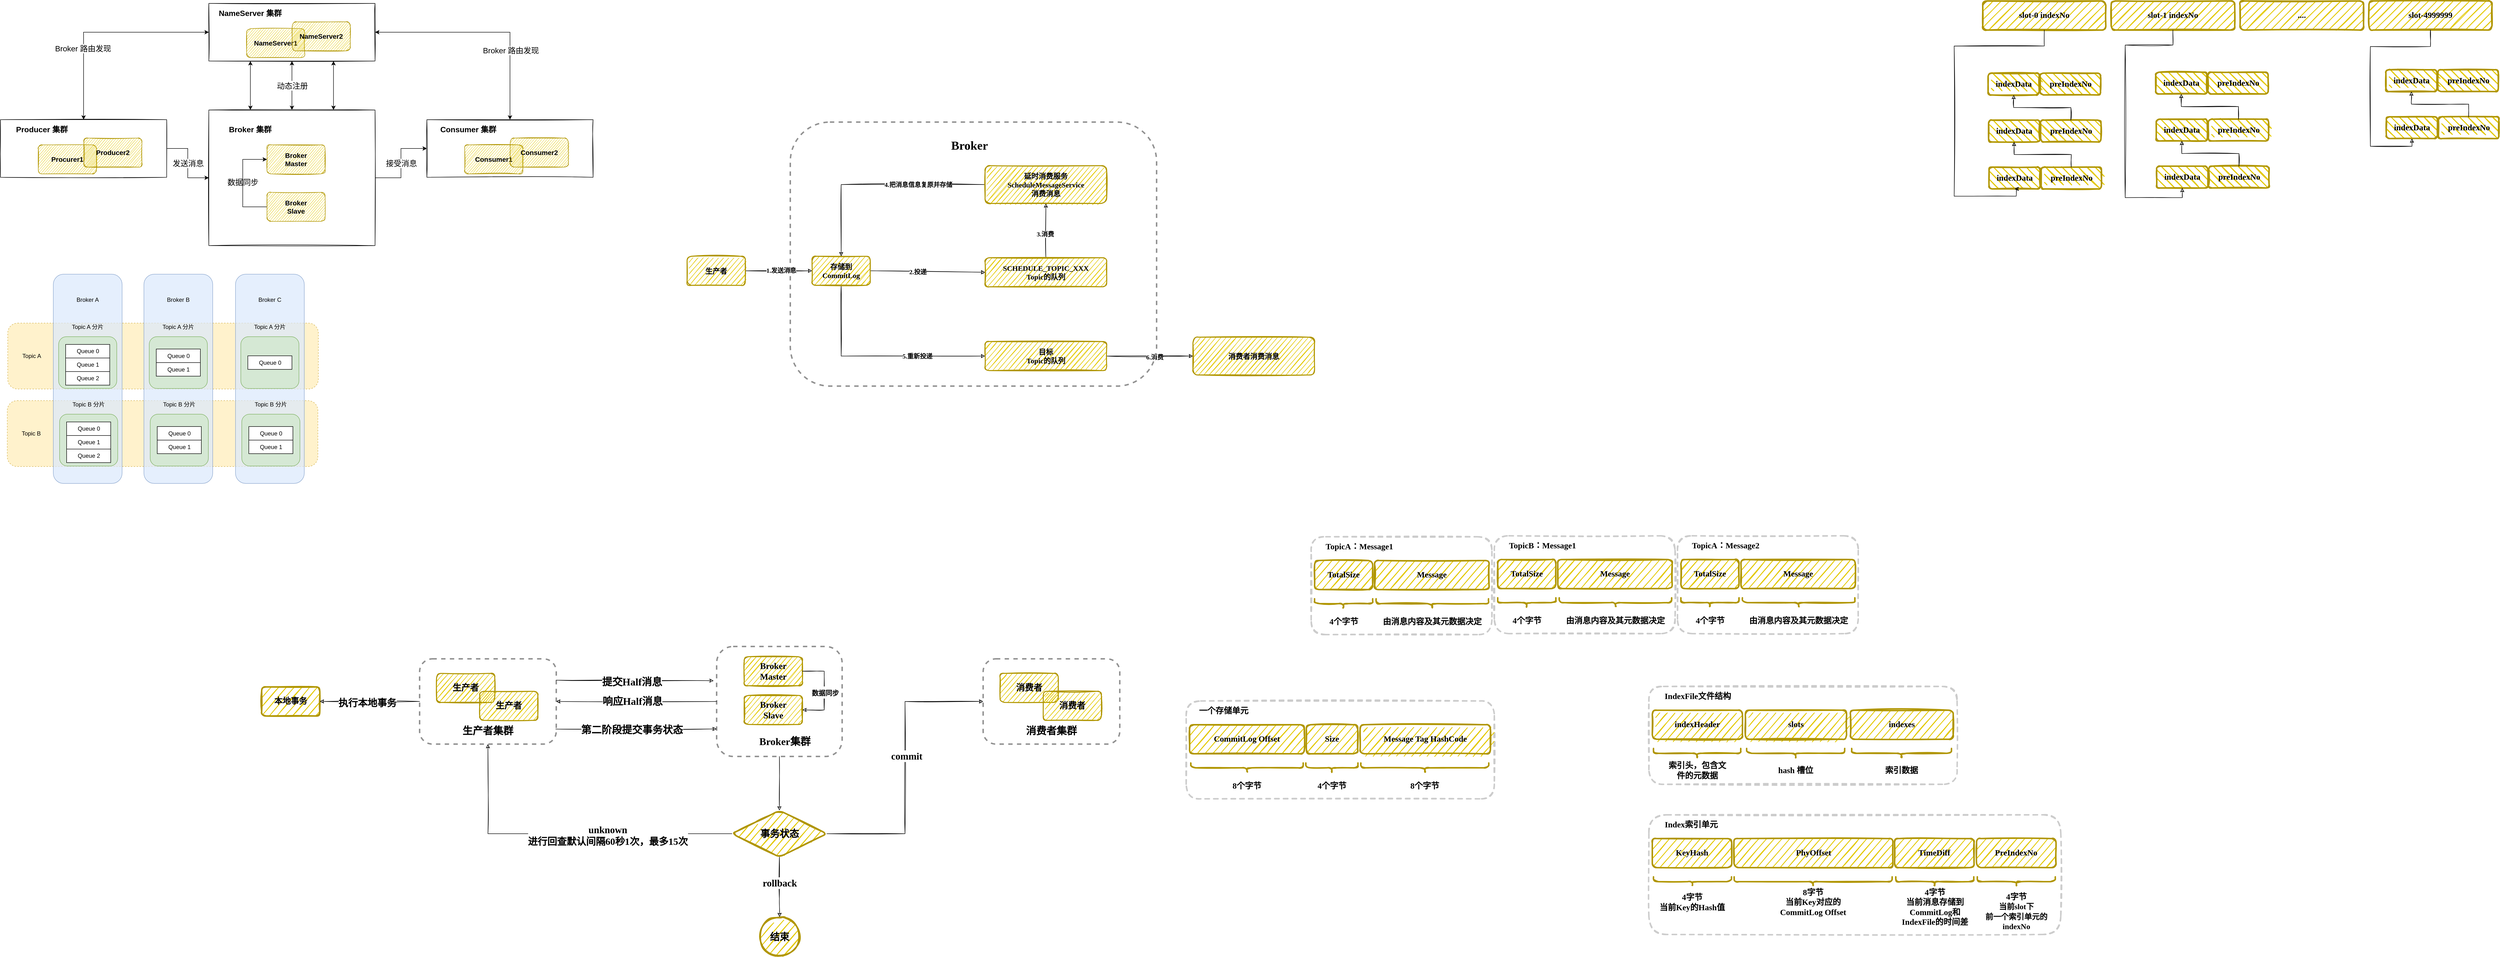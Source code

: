 <mxfile version="19.0.3" type="device"><diagram id="fCz6KgEIGMpsfZOyHxQ9" name="第 1 页"><mxGraphModel dx="1581" dy="972" grid="0" gridSize="10" guides="1" tooltips="1" connect="1" arrows="1" fold="1" page="1" pageScale="1" pageWidth="827" pageHeight="1169" math="0" shadow="0"><root><mxCell id="0"/><mxCell id="1" parent="0"/><mxCell id="spWdFSxEi9Aez1pQPjMD-57" value="" style="group" parent="1" vertex="1" connectable="0"><mxGeometry x="84" y="890" width="641" height="136" as="geometry"/></mxCell><mxCell id="spWdFSxEi9Aez1pQPjMD-58" value="" style="rounded=1;whiteSpace=wrap;html=1;dashed=1;fillColor=#fff2cc;strokeColor=#d6b656;" parent="spWdFSxEi9Aez1pQPjMD-57" vertex="1"><mxGeometry width="641" height="136" as="geometry"/></mxCell><mxCell id="spWdFSxEi9Aez1pQPjMD-59" value="Topic B" style="text;html=1;strokeColor=none;fillColor=none;align=center;verticalAlign=middle;whiteSpace=wrap;rounded=0;dashed=1;opacity=70;" parent="spWdFSxEi9Aez1pQPjMD-57" vertex="1"><mxGeometry x="23.179" y="53" width="53.491" height="30" as="geometry"/></mxCell><mxCell id="spWdFSxEi9Aez1pQPjMD-53" value="" style="group" parent="1" vertex="1" connectable="0"><mxGeometry x="85" y="730" width="641" height="136" as="geometry"/></mxCell><mxCell id="spWdFSxEi9Aez1pQPjMD-50" value="" style="rounded=1;whiteSpace=wrap;html=1;dashed=1;fillColor=#fff2cc;strokeColor=#d6b656;" parent="spWdFSxEi9Aez1pQPjMD-53" vertex="1"><mxGeometry width="641" height="136" as="geometry"/></mxCell><mxCell id="spWdFSxEi9Aez1pQPjMD-51" value="Topic A" style="text;html=1;strokeColor=none;fillColor=none;align=center;verticalAlign=middle;whiteSpace=wrap;rounded=0;dashed=1;opacity=70;" parent="spWdFSxEi9Aez1pQPjMD-53" vertex="1"><mxGeometry x="23.179" y="53" width="53.491" height="30" as="geometry"/></mxCell><mxCell id="PP1jaBMWhBFdj7bIoLDT-40" value="" style="group" parent="1" vertex="1" connectable="0"><mxGeometry x="70" y="70" width="1223" height="522" as="geometry"/></mxCell><mxCell id="PP1jaBMWhBFdj7bIoLDT-23" value="" style="rounded=0;whiteSpace=wrap;html=1;sketch=1;fontSize=14;fillColor=none;" parent="PP1jaBMWhBFdj7bIoLDT-40" vertex="1"><mxGeometry x="430" y="220" width="343" height="280" as="geometry"/></mxCell><mxCell id="PP1jaBMWhBFdj7bIoLDT-7" value="" style="group" parent="PP1jaBMWhBFdj7bIoLDT-40" vertex="1" connectable="0"><mxGeometry x="430" width="343" height="119" as="geometry"/></mxCell><mxCell id="PP1jaBMWhBFdj7bIoLDT-2" value="&lt;b&gt;&lt;font style=&quot;font-size: 14px;&quot;&gt;NameServer1&lt;/font&gt;&lt;/b&gt;" style="rounded=1;whiteSpace=wrap;html=1;fillColor=#e3c800;strokeColor=#B09500;sketch=1;fontColor=#000000;" parent="PP1jaBMWhBFdj7bIoLDT-7" vertex="1"><mxGeometry x="78" y="52" width="120" height="60" as="geometry"/></mxCell><mxCell id="PP1jaBMWhBFdj7bIoLDT-3" value="&lt;b&gt;&lt;font style=&quot;font-size: 14px;&quot;&gt;NameServer2&lt;/font&gt;&lt;/b&gt;" style="rounded=1;whiteSpace=wrap;html=1;fillColor=#e3c800;strokeColor=#B09500;sketch=1;fontColor=#000000;" parent="PP1jaBMWhBFdj7bIoLDT-7" vertex="1"><mxGeometry x="172" y="38" width="120" height="60" as="geometry"/></mxCell><mxCell id="PP1jaBMWhBFdj7bIoLDT-4" value="" style="rounded=0;whiteSpace=wrap;html=1;sketch=1;fontSize=14;fillColor=none;" parent="PP1jaBMWhBFdj7bIoLDT-7" vertex="1"><mxGeometry width="343" height="119" as="geometry"/></mxCell><mxCell id="PP1jaBMWhBFdj7bIoLDT-5" value="&lt;b&gt;NameServer 集群&lt;/b&gt;" style="text;html=1;align=center;verticalAlign=middle;resizable=0;points=[];autosize=1;strokeColor=none;fillColor=none;fontSize=16;" parent="PP1jaBMWhBFdj7bIoLDT-7" vertex="1"><mxGeometry x="10" y="10" width="150" height="20" as="geometry"/></mxCell><mxCell id="PP1jaBMWhBFdj7bIoLDT-28" style="edgeStyle=orthogonalEdgeStyle;rounded=0;orthogonalLoop=1;jettySize=auto;html=1;exitX=0.25;exitY=0;exitDx=0;exitDy=0;entryX=0.25;entryY=1;entryDx=0;entryDy=0;fontSize=16;startArrow=classic;startFill=1;" parent="PP1jaBMWhBFdj7bIoLDT-40" source="PP1jaBMWhBFdj7bIoLDT-23" target="PP1jaBMWhBFdj7bIoLDT-4" edge="1"><mxGeometry relative="1" as="geometry"/></mxCell><mxCell id="PP1jaBMWhBFdj7bIoLDT-30" style="edgeStyle=orthogonalEdgeStyle;rounded=0;orthogonalLoop=1;jettySize=auto;html=1;exitX=0.75;exitY=0;exitDx=0;exitDy=0;entryX=0.75;entryY=1;entryDx=0;entryDy=0;fontSize=16;startArrow=classic;startFill=1;" parent="PP1jaBMWhBFdj7bIoLDT-40" source="PP1jaBMWhBFdj7bIoLDT-23" target="PP1jaBMWhBFdj7bIoLDT-4" edge="1"><mxGeometry relative="1" as="geometry"/></mxCell><mxCell id="PP1jaBMWhBFdj7bIoLDT-13" value="" style="group" parent="PP1jaBMWhBFdj7bIoLDT-40" vertex="1" connectable="0"><mxGeometry y="240" width="343" height="119" as="geometry"/></mxCell><mxCell id="PP1jaBMWhBFdj7bIoLDT-11" value="" style="rounded=0;whiteSpace=wrap;html=1;sketch=1;fontSize=14;fillColor=none;" parent="PP1jaBMWhBFdj7bIoLDT-13" vertex="1"><mxGeometry width="343" height="119" as="geometry"/></mxCell><mxCell id="PP1jaBMWhBFdj7bIoLDT-9" value="&lt;b&gt;&lt;font style=&quot;font-size: 14px;&quot;&gt;Procurer1&lt;/font&gt;&lt;/b&gt;" style="rounded=1;whiteSpace=wrap;html=1;fillColor=#e3c800;strokeColor=#B09500;sketch=1;fontColor=#000000;" parent="PP1jaBMWhBFdj7bIoLDT-13" vertex="1"><mxGeometry x="78" y="52" width="120" height="60" as="geometry"/></mxCell><mxCell id="PP1jaBMWhBFdj7bIoLDT-10" value="&lt;b&gt;&lt;font style=&quot;font-size: 14px;&quot;&gt;Producer2&lt;/font&gt;&lt;/b&gt;" style="rounded=1;whiteSpace=wrap;html=1;fillColor=#e3c800;strokeColor=#B09500;sketch=1;fontColor=#000000;" parent="PP1jaBMWhBFdj7bIoLDT-13" vertex="1"><mxGeometry x="172" y="38" width="120" height="60" as="geometry"/></mxCell><mxCell id="PP1jaBMWhBFdj7bIoLDT-12" value="&lt;b&gt;Producer 集群&lt;/b&gt;" style="text;html=1;align=center;verticalAlign=middle;resizable=0;points=[];autosize=1;strokeColor=none;fillColor=none;fontSize=16;" parent="PP1jaBMWhBFdj7bIoLDT-13" vertex="1"><mxGeometry x="25" y="10" width="120" height="20" as="geometry"/></mxCell><mxCell id="PP1jaBMWhBFdj7bIoLDT-19" value="" style="group" parent="PP1jaBMWhBFdj7bIoLDT-40" vertex="1" connectable="0"><mxGeometry x="880" y="240" width="343" height="119" as="geometry"/></mxCell><mxCell id="PP1jaBMWhBFdj7bIoLDT-15" value="" style="rounded=0;whiteSpace=wrap;html=1;sketch=1;fontSize=14;fillColor=none;" parent="PP1jaBMWhBFdj7bIoLDT-19" vertex="1"><mxGeometry width="343" height="119" as="geometry"/></mxCell><mxCell id="PP1jaBMWhBFdj7bIoLDT-16" value="&lt;b&gt;&lt;font style=&quot;font-size: 14px;&quot;&gt;Consumer1&lt;/font&gt;&lt;/b&gt;" style="rounded=1;whiteSpace=wrap;html=1;fillColor=#e3c800;strokeColor=#B09500;sketch=1;fontColor=#000000;" parent="PP1jaBMWhBFdj7bIoLDT-19" vertex="1"><mxGeometry x="78" y="52" width="120" height="60" as="geometry"/></mxCell><mxCell id="PP1jaBMWhBFdj7bIoLDT-17" value="&lt;b&gt;&lt;font style=&quot;font-size: 14px;&quot;&gt;Consumer2&lt;/font&gt;&lt;/b&gt;" style="rounded=1;whiteSpace=wrap;html=1;fillColor=#e3c800;strokeColor=#B09500;sketch=1;fontColor=#000000;" parent="PP1jaBMWhBFdj7bIoLDT-19" vertex="1"><mxGeometry x="172" y="38" width="120" height="60" as="geometry"/></mxCell><mxCell id="PP1jaBMWhBFdj7bIoLDT-18" value="&lt;b&gt;Consumer 集群&lt;/b&gt;" style="text;html=1;align=center;verticalAlign=middle;resizable=0;points=[];autosize=1;strokeColor=none;fillColor=none;fontSize=16;" parent="PP1jaBMWhBFdj7bIoLDT-19" vertex="1"><mxGeometry x="20" y="10" width="130" height="20" as="geometry"/></mxCell><mxCell id="PP1jaBMWhBFdj7bIoLDT-21" value="&lt;b&gt;&lt;font style=&quot;font-size: 14px;&quot;&gt;Broker&lt;br&gt;Master&lt;br&gt;&lt;/font&gt;&lt;/b&gt;" style="rounded=1;whiteSpace=wrap;html=1;fillColor=#e3c800;strokeColor=#B09500;sketch=1;fontColor=#000000;" parent="PP1jaBMWhBFdj7bIoLDT-40" vertex="1"><mxGeometry x="550" y="292" width="120" height="60" as="geometry"/></mxCell><mxCell id="PP1jaBMWhBFdj7bIoLDT-25" style="edgeStyle=orthogonalEdgeStyle;rounded=0;orthogonalLoop=1;jettySize=auto;html=1;exitX=0;exitY=0.5;exitDx=0;exitDy=0;entryX=0;entryY=0.5;entryDx=0;entryDy=0;fontSize=16;" parent="PP1jaBMWhBFdj7bIoLDT-40" source="PP1jaBMWhBFdj7bIoLDT-22" target="PP1jaBMWhBFdj7bIoLDT-21" edge="1"><mxGeometry relative="1" as="geometry"><Array as="points"><mxPoint x="500" y="420"/><mxPoint x="500" y="322"/></Array></mxGeometry></mxCell><mxCell id="PP1jaBMWhBFdj7bIoLDT-22" value="&lt;b&gt;&lt;font style=&quot;font-size: 14px;&quot;&gt;Broker&lt;br&gt;Slave&lt;br&gt;&lt;/font&gt;&lt;/b&gt;" style="rounded=1;whiteSpace=wrap;html=1;fillColor=#e3c800;strokeColor=#B09500;sketch=1;fontColor=#000000;" parent="PP1jaBMWhBFdj7bIoLDT-40" vertex="1"><mxGeometry x="550" y="390" width="120" height="60" as="geometry"/></mxCell><mxCell id="PP1jaBMWhBFdj7bIoLDT-24" value="&lt;b&gt;Broker 集群&lt;/b&gt;" style="text;html=1;align=center;verticalAlign=middle;resizable=0;points=[];autosize=1;strokeColor=none;fillColor=none;fontSize=16;" parent="PP1jaBMWhBFdj7bIoLDT-40" vertex="1"><mxGeometry x="465" y="250" width="100" height="20" as="geometry"/></mxCell><mxCell id="PP1jaBMWhBFdj7bIoLDT-27" value="数据同步" style="text;html=1;align=center;verticalAlign=middle;resizable=0;points=[];autosize=1;strokeColor=none;fillColor=none;fontSize=16;" parent="PP1jaBMWhBFdj7bIoLDT-40" vertex="1"><mxGeometry x="460" y="359" width="80" height="20" as="geometry"/></mxCell><mxCell id="PP1jaBMWhBFdj7bIoLDT-31" value="动态注册" style="text;html=1;align=center;verticalAlign=middle;resizable=0;points=[];autosize=1;strokeColor=none;fillColor=none;fontSize=16;" parent="PP1jaBMWhBFdj7bIoLDT-40" vertex="1"><mxGeometry x="561.5" y="160" width="80" height="20" as="geometry"/></mxCell><mxCell id="PP1jaBMWhBFdj7bIoLDT-33" value="" style="edgeStyle=orthogonalEdgeStyle;rounded=0;orthogonalLoop=1;jettySize=auto;html=1;exitX=0.5;exitY=0;exitDx=0;exitDy=0;entryX=0.5;entryY=1;entryDx=0;entryDy=0;fontSize=16;startArrow=classic;startFill=1;endArrow=none;" parent="PP1jaBMWhBFdj7bIoLDT-40" source="PP1jaBMWhBFdj7bIoLDT-23" target="PP1jaBMWhBFdj7bIoLDT-31" edge="1"><mxGeometry relative="1" as="geometry"><mxPoint x="601.5" y="220" as="sourcePoint"/><mxPoint x="601.5" y="119" as="targetPoint"/></mxGeometry></mxCell><mxCell id="PP1jaBMWhBFdj7bIoLDT-34" style="edgeStyle=orthogonalEdgeStyle;rounded=0;orthogonalLoop=1;jettySize=auto;html=1;exitX=0;exitY=0.5;exitDx=0;exitDy=0;entryX=0.5;entryY=0;entryDx=0;entryDy=0;fontSize=16;startArrow=classic;startFill=1;" parent="PP1jaBMWhBFdj7bIoLDT-40" source="PP1jaBMWhBFdj7bIoLDT-4" target="PP1jaBMWhBFdj7bIoLDT-11" edge="1"><mxGeometry relative="1" as="geometry"/></mxCell><mxCell id="PP1jaBMWhBFdj7bIoLDT-35" value="Broker 路由发现" style="edgeLabel;html=1;align=center;verticalAlign=middle;resizable=0;points=[];fontSize=16;" parent="PP1jaBMWhBFdj7bIoLDT-34" vertex="1" connectable="0"><mxGeometry x="0.324" y="-2" relative="1" as="geometry"><mxPoint y="1" as="offset"/></mxGeometry></mxCell><mxCell id="PP1jaBMWhBFdj7bIoLDT-39" value="接受消息" style="edgeStyle=orthogonalEdgeStyle;rounded=0;orthogonalLoop=1;jettySize=auto;html=1;exitX=1;exitY=0.5;exitDx=0;exitDy=0;entryX=0;entryY=0.5;entryDx=0;entryDy=0;fontSize=16;startArrow=none;startFill=0;" parent="PP1jaBMWhBFdj7bIoLDT-40" source="PP1jaBMWhBFdj7bIoLDT-23" target="PP1jaBMWhBFdj7bIoLDT-15" edge="1"><mxGeometry relative="1" as="geometry"/></mxCell><mxCell id="PP1jaBMWhBFdj7bIoLDT-36" style="edgeStyle=orthogonalEdgeStyle;rounded=0;orthogonalLoop=1;jettySize=auto;html=1;exitX=1;exitY=0.5;exitDx=0;exitDy=0;fontSize=16;startArrow=classic;startFill=1;" parent="PP1jaBMWhBFdj7bIoLDT-40" source="PP1jaBMWhBFdj7bIoLDT-4" target="PP1jaBMWhBFdj7bIoLDT-15" edge="1"><mxGeometry relative="1" as="geometry"/></mxCell><mxCell id="PP1jaBMWhBFdj7bIoLDT-37" value="Broker 路由发现" style="edgeLabel;html=1;align=center;verticalAlign=middle;resizable=0;points=[];fontSize=16;" parent="PP1jaBMWhBFdj7bIoLDT-36" vertex="1" connectable="0"><mxGeometry x="0.379" y="1" relative="1" as="geometry"><mxPoint y="-1" as="offset"/></mxGeometry></mxCell><mxCell id="PP1jaBMWhBFdj7bIoLDT-29" style="edgeStyle=orthogonalEdgeStyle;rounded=0;orthogonalLoop=1;jettySize=auto;html=1;exitX=0.5;exitY=0;exitDx=0;exitDy=0;entryX=0.5;entryY=1;entryDx=0;entryDy=0;fontSize=16;startArrow=none;startFill=1;" parent="PP1jaBMWhBFdj7bIoLDT-40" source="PP1jaBMWhBFdj7bIoLDT-31" target="PP1jaBMWhBFdj7bIoLDT-4" edge="1"><mxGeometry relative="1" as="geometry"/></mxCell><mxCell id="PP1jaBMWhBFdj7bIoLDT-38" value="发送消息" style="edgeStyle=orthogonalEdgeStyle;rounded=0;orthogonalLoop=1;jettySize=auto;html=1;exitX=1;exitY=0.5;exitDx=0;exitDy=0;fontSize=16;startArrow=none;startFill=0;" parent="PP1jaBMWhBFdj7bIoLDT-40" source="PP1jaBMWhBFdj7bIoLDT-11" target="PP1jaBMWhBFdj7bIoLDT-23" edge="1"><mxGeometry relative="1" as="geometry"/></mxCell><mxCell id="spWdFSxEi9Aez1pQPjMD-1" value="" style="rounded=1;whiteSpace=wrap;html=1;fillColor=#dae8fc;strokeColor=#6c8ebf;opacity=70;" parent="1" vertex="1"><mxGeometry x="179" y="629" width="142" height="432" as="geometry"/></mxCell><mxCell id="spWdFSxEi9Aez1pQPjMD-7" value="" style="group" parent="1" vertex="1" connectable="0"><mxGeometry x="190" y="723" width="120" height="142" as="geometry"/></mxCell><mxCell id="spWdFSxEi9Aez1pQPjMD-2" value="" style="rounded=1;whiteSpace=wrap;html=1;fillColor=#d5e8d4;strokeColor=#82b366;" parent="spWdFSxEi9Aez1pQPjMD-7" vertex="1"><mxGeometry y="35" width="120" height="107" as="geometry"/></mxCell><mxCell id="spWdFSxEi9Aez1pQPjMD-3" value="Queue 0" style="rounded=0;whiteSpace=wrap;html=1;" parent="spWdFSxEi9Aez1pQPjMD-7" vertex="1"><mxGeometry x="14.5" y="51" width="91" height="28" as="geometry"/></mxCell><mxCell id="spWdFSxEi9Aez1pQPjMD-4" value="Queue 1" style="rounded=0;whiteSpace=wrap;html=1;" parent="spWdFSxEi9Aez1pQPjMD-7" vertex="1"><mxGeometry x="14.5" y="79" width="91" height="28" as="geometry"/></mxCell><mxCell id="spWdFSxEi9Aez1pQPjMD-5" value="Queue 2" style="rounded=0;whiteSpace=wrap;html=1;" parent="spWdFSxEi9Aez1pQPjMD-7" vertex="1"><mxGeometry x="14.5" y="107" width="91" height="28" as="geometry"/></mxCell><mxCell id="spWdFSxEi9Aez1pQPjMD-6" value="Topic A 分片" style="text;html=1;strokeColor=none;fillColor=none;align=center;verticalAlign=middle;whiteSpace=wrap;rounded=0;" parent="spWdFSxEi9Aez1pQPjMD-7" vertex="1"><mxGeometry x="23" width="74" height="30" as="geometry"/></mxCell><mxCell id="spWdFSxEi9Aez1pQPjMD-9" value="" style="group" parent="1" vertex="1" connectable="0"><mxGeometry x="192" y="883" width="120" height="142" as="geometry"/></mxCell><mxCell id="spWdFSxEi9Aez1pQPjMD-10" value="" style="rounded=1;whiteSpace=wrap;html=1;fillColor=#d5e8d4;strokeColor=#82b366;" parent="spWdFSxEi9Aez1pQPjMD-9" vertex="1"><mxGeometry y="35" width="120" height="107" as="geometry"/></mxCell><mxCell id="spWdFSxEi9Aez1pQPjMD-11" value="Queue 0" style="rounded=0;whiteSpace=wrap;html=1;" parent="spWdFSxEi9Aez1pQPjMD-9" vertex="1"><mxGeometry x="14.5" y="51" width="91" height="28" as="geometry"/></mxCell><mxCell id="spWdFSxEi9Aez1pQPjMD-12" value="Queue 1" style="rounded=0;whiteSpace=wrap;html=1;" parent="spWdFSxEi9Aez1pQPjMD-9" vertex="1"><mxGeometry x="14.5" y="79" width="91" height="28" as="geometry"/></mxCell><mxCell id="spWdFSxEi9Aez1pQPjMD-13" value="Queue 2" style="rounded=0;whiteSpace=wrap;html=1;" parent="spWdFSxEi9Aez1pQPjMD-9" vertex="1"><mxGeometry x="14.5" y="107" width="91" height="28" as="geometry"/></mxCell><mxCell id="spWdFSxEi9Aez1pQPjMD-14" value="Topic B 分片" style="text;html=1;strokeColor=none;fillColor=none;align=center;verticalAlign=middle;whiteSpace=wrap;rounded=0;" parent="spWdFSxEi9Aez1pQPjMD-9" vertex="1"><mxGeometry x="23" width="74" height="30" as="geometry"/></mxCell><mxCell id="spWdFSxEi9Aez1pQPjMD-21" value="" style="rounded=1;whiteSpace=wrap;html=1;fillColor=#dae8fc;strokeColor=#6c8ebf;opacity=70;" parent="1" vertex="1"><mxGeometry x="366" y="629" width="142" height="432" as="geometry"/></mxCell><mxCell id="spWdFSxEi9Aez1pQPjMD-22" value="" style="group" parent="1" vertex="1" connectable="0"><mxGeometry x="377" y="723" width="120" height="142" as="geometry"/></mxCell><mxCell id="spWdFSxEi9Aez1pQPjMD-23" value="" style="rounded=1;whiteSpace=wrap;html=1;fillColor=#d5e8d4;strokeColor=#82b366;" parent="spWdFSxEi9Aez1pQPjMD-22" vertex="1"><mxGeometry y="35" width="120" height="107" as="geometry"/></mxCell><mxCell id="spWdFSxEi9Aez1pQPjMD-24" value="Queue 0" style="rounded=0;whiteSpace=wrap;html=1;" parent="spWdFSxEi9Aez1pQPjMD-22" vertex="1"><mxGeometry x="14.5" y="60.5" width="91" height="28" as="geometry"/></mxCell><mxCell id="spWdFSxEi9Aez1pQPjMD-25" value="Queue 1" style="rounded=0;whiteSpace=wrap;html=1;" parent="spWdFSxEi9Aez1pQPjMD-22" vertex="1"><mxGeometry x="14.5" y="88.5" width="91" height="28" as="geometry"/></mxCell><mxCell id="spWdFSxEi9Aez1pQPjMD-27" value="Topic A 分片" style="text;html=1;strokeColor=none;fillColor=none;align=center;verticalAlign=middle;whiteSpace=wrap;rounded=0;" parent="spWdFSxEi9Aez1pQPjMD-22" vertex="1"><mxGeometry x="23" width="74" height="30" as="geometry"/></mxCell><mxCell id="spWdFSxEi9Aez1pQPjMD-28" value="" style="group" parent="1" vertex="1" connectable="0"><mxGeometry x="379" y="883" width="120" height="142" as="geometry"/></mxCell><mxCell id="spWdFSxEi9Aez1pQPjMD-29" value="" style="rounded=1;whiteSpace=wrap;html=1;fillColor=#d5e8d4;strokeColor=#82b366;" parent="spWdFSxEi9Aez1pQPjMD-28" vertex="1"><mxGeometry y="35" width="120" height="107" as="geometry"/></mxCell><mxCell id="spWdFSxEi9Aez1pQPjMD-30" value="Queue 0" style="rounded=0;whiteSpace=wrap;html=1;" parent="spWdFSxEi9Aez1pQPjMD-28" vertex="1"><mxGeometry x="14.5" y="60.5" width="91" height="28" as="geometry"/></mxCell><mxCell id="spWdFSxEi9Aez1pQPjMD-31" value="Queue 1" style="rounded=0;whiteSpace=wrap;html=1;" parent="spWdFSxEi9Aez1pQPjMD-28" vertex="1"><mxGeometry x="14.5" y="88.5" width="91" height="28" as="geometry"/></mxCell><mxCell id="spWdFSxEi9Aez1pQPjMD-33" value="Topic B 分片" style="text;html=1;strokeColor=none;fillColor=none;align=center;verticalAlign=middle;whiteSpace=wrap;rounded=0;" parent="spWdFSxEi9Aez1pQPjMD-28" vertex="1"><mxGeometry x="23" width="74" height="30" as="geometry"/></mxCell><mxCell id="spWdFSxEi9Aez1pQPjMD-34" value="" style="rounded=1;whiteSpace=wrap;html=1;fillColor=#dae8fc;strokeColor=#6c8ebf;opacity=70;" parent="1" vertex="1"><mxGeometry x="555" y="629" width="142" height="432" as="geometry"/></mxCell><mxCell id="spWdFSxEi9Aez1pQPjMD-35" value="" style="group" parent="1" vertex="1" connectable="0"><mxGeometry x="566" y="723" width="120" height="142" as="geometry"/></mxCell><mxCell id="spWdFSxEi9Aez1pQPjMD-36" value="" style="rounded=1;whiteSpace=wrap;html=1;fillColor=#d5e8d4;strokeColor=#82b366;" parent="spWdFSxEi9Aez1pQPjMD-35" vertex="1"><mxGeometry y="35" width="120" height="107" as="geometry"/></mxCell><mxCell id="spWdFSxEi9Aez1pQPjMD-37" value="Queue 0" style="rounded=0;whiteSpace=wrap;html=1;" parent="spWdFSxEi9Aez1pQPjMD-35" vertex="1"><mxGeometry x="14.5" y="74.5" width="91" height="28" as="geometry"/></mxCell><mxCell id="spWdFSxEi9Aez1pQPjMD-40" value="Topic A 分片" style="text;html=1;strokeColor=none;fillColor=none;align=center;verticalAlign=middle;whiteSpace=wrap;rounded=0;" parent="spWdFSxEi9Aez1pQPjMD-35" vertex="1"><mxGeometry x="23" width="74" height="30" as="geometry"/></mxCell><mxCell id="spWdFSxEi9Aez1pQPjMD-41" value="" style="group" parent="1" vertex="1" connectable="0"><mxGeometry x="568" y="883" width="120" height="142" as="geometry"/></mxCell><mxCell id="spWdFSxEi9Aez1pQPjMD-42" value="" style="rounded=1;whiteSpace=wrap;html=1;fillColor=#d5e8d4;strokeColor=#82b366;" parent="spWdFSxEi9Aez1pQPjMD-41" vertex="1"><mxGeometry y="35" width="120" height="107" as="geometry"/></mxCell><mxCell id="spWdFSxEi9Aez1pQPjMD-43" value="Queue 0" style="rounded=0;whiteSpace=wrap;html=1;" parent="spWdFSxEi9Aez1pQPjMD-41" vertex="1"><mxGeometry x="14.5" y="60.5" width="91" height="28" as="geometry"/></mxCell><mxCell id="spWdFSxEi9Aez1pQPjMD-44" value="Queue 1" style="rounded=0;whiteSpace=wrap;html=1;" parent="spWdFSxEi9Aez1pQPjMD-41" vertex="1"><mxGeometry x="14.5" y="88.5" width="91" height="28" as="geometry"/></mxCell><mxCell id="spWdFSxEi9Aez1pQPjMD-46" value="Topic B 分片" style="text;html=1;strokeColor=none;fillColor=none;align=center;verticalAlign=middle;whiteSpace=wrap;rounded=0;" parent="spWdFSxEi9Aez1pQPjMD-41" vertex="1"><mxGeometry x="23" width="74" height="30" as="geometry"/></mxCell><mxCell id="spWdFSxEi9Aez1pQPjMD-47" value="Broker A" style="text;html=1;strokeColor=none;fillColor=none;align=center;verticalAlign=middle;whiteSpace=wrap;rounded=0;" parent="1" vertex="1"><mxGeometry x="220" y="667" width="60" height="30" as="geometry"/></mxCell><mxCell id="spWdFSxEi9Aez1pQPjMD-48" value="Broker B" style="text;html=1;strokeColor=none;fillColor=none;align=center;verticalAlign=middle;whiteSpace=wrap;rounded=0;" parent="1" vertex="1"><mxGeometry x="407" y="667" width="60" height="30" as="geometry"/></mxCell><mxCell id="spWdFSxEi9Aez1pQPjMD-49" value="Broker C" style="text;html=1;strokeColor=none;fillColor=none;align=center;verticalAlign=middle;whiteSpace=wrap;rounded=0;" parent="1" vertex="1"><mxGeometry x="596" y="667" width="60" height="30" as="geometry"/></mxCell><mxCell id="P3QTWAI4zz4u9we7OQeD-5" style="edgeStyle=orthogonalEdgeStyle;rounded=0;orthogonalLoop=1;jettySize=auto;html=1;exitX=1;exitY=0.5;exitDx=0;exitDy=0;fontFamily=Helvetica;fontSize=12;fontColor=#000000;sketch=1;" parent="1" source="P3QTWAI4zz4u9we7OQeD-3" target="P3QTWAI4zz4u9we7OQeD-4" edge="1"><mxGeometry relative="1" as="geometry"/></mxCell><mxCell id="P3QTWAI4zz4u9we7OQeD-6" value="&lt;font size=&quot;1&quot; face=&quot;Verdana&quot;&gt;&lt;b style=&quot;font-size: 13px;&quot;&gt;1.发送消息&lt;/b&gt;&lt;/font&gt;" style="edgeLabel;html=1;align=center;verticalAlign=middle;resizable=0;points=[];fontSize=12;fontFamily=Helvetica;fontColor=#000000;" parent="P3QTWAI4zz4u9we7OQeD-5" vertex="1" connectable="0"><mxGeometry x="0.214" y="1" relative="1" as="geometry"><mxPoint x="-10" as="offset"/></mxGeometry></mxCell><mxCell id="P3QTWAI4zz4u9we7OQeD-3" value="&lt;font style=&quot;font-size: 15px;&quot; face=&quot;Verdana&quot;&gt;&lt;b&gt;生产者&lt;/b&gt;&lt;/font&gt;" style="rounded=1;whiteSpace=wrap;html=1;sketch=1;fillStyle=auto;shadow=0;glass=0;fillColor=#e3c800;strokeColor=#B09500;fontColor=#000000;strokeWidth=2;" parent="1" vertex="1"><mxGeometry x="1487" y="592" width="120" height="60" as="geometry"/></mxCell><mxCell id="P3QTWAI4zz4u9we7OQeD-8" style="rounded=0;sketch=1;orthogonalLoop=1;jettySize=auto;html=1;exitX=1;exitY=0.5;exitDx=0;exitDy=0;entryX=0;entryY=0.5;entryDx=0;entryDy=0;fontFamily=Verdana;fontSize=13;fontColor=#000000;" parent="1" source="P3QTWAI4zz4u9we7OQeD-4" target="P3QTWAI4zz4u9we7OQeD-7" edge="1"><mxGeometry relative="1" as="geometry"/></mxCell><mxCell id="P3QTWAI4zz4u9we7OQeD-9" value="&lt;b&gt;2.投递&lt;/b&gt;" style="edgeLabel;html=1;align=center;verticalAlign=middle;resizable=0;points=[];fontSize=13;fontFamily=Verdana;fontColor=#000000;" parent="P3QTWAI4zz4u9we7OQeD-8" vertex="1" connectable="0"><mxGeometry x="0.29" y="-2" relative="1" as="geometry"><mxPoint x="-55" y="-2" as="offset"/></mxGeometry></mxCell><mxCell id="P3QTWAI4zz4u9we7OQeD-16" style="edgeStyle=orthogonalEdgeStyle;rounded=0;sketch=1;orthogonalLoop=1;jettySize=auto;html=1;exitX=0.5;exitY=1;exitDx=0;exitDy=0;entryX=0;entryY=0.5;entryDx=0;entryDy=0;fontFamily=Verdana;fontSize=13;fontColor=#000000;" parent="1" source="P3QTWAI4zz4u9we7OQeD-4" target="P3QTWAI4zz4u9we7OQeD-15" edge="1"><mxGeometry relative="1" as="geometry"/></mxCell><mxCell id="P3QTWAI4zz4u9we7OQeD-17" value="&lt;b&gt;5.重新投递&lt;/b&gt;" style="edgeLabel;html=1;align=center;verticalAlign=middle;resizable=0;points=[];fontSize=13;fontFamily=Verdana;fontColor=#000000;" parent="P3QTWAI4zz4u9we7OQeD-16" vertex="1" connectable="0"><mxGeometry x="-0.085" y="-1" relative="1" as="geometry"><mxPoint x="100" y="-1" as="offset"/></mxGeometry></mxCell><mxCell id="P3QTWAI4zz4u9we7OQeD-4" value="&lt;font style=&quot;font-size: 15px;&quot; face=&quot;Verdana&quot;&gt;&lt;b&gt;存储到CommitLog&lt;/b&gt;&lt;/font&gt;" style="rounded=1;whiteSpace=wrap;html=1;sketch=1;fillStyle=auto;shadow=0;glass=0;fillColor=#e3c800;strokeColor=#B09500;fontColor=#000000;strokeWidth=2;" parent="1" vertex="1"><mxGeometry x="1745" y="592" width="120" height="60" as="geometry"/></mxCell><mxCell id="P3QTWAI4zz4u9we7OQeD-11" style="edgeStyle=none;rounded=0;sketch=1;orthogonalLoop=1;jettySize=auto;html=1;exitX=0.5;exitY=0;exitDx=0;exitDy=0;entryX=0.5;entryY=1;entryDx=0;entryDy=0;fontFamily=Verdana;fontSize=13;fontColor=#000000;" parent="1" source="P3QTWAI4zz4u9we7OQeD-7" target="P3QTWAI4zz4u9we7OQeD-10" edge="1"><mxGeometry relative="1" as="geometry"/></mxCell><mxCell id="P3QTWAI4zz4u9we7OQeD-12" value="&lt;b&gt;3.消费&lt;/b&gt;" style="edgeLabel;html=1;align=center;verticalAlign=middle;resizable=0;points=[];fontSize=13;fontFamily=Verdana;fontColor=#000000;" parent="P3QTWAI4zz4u9we7OQeD-11" vertex="1" connectable="0"><mxGeometry x="-0.116" y="2" relative="1" as="geometry"><mxPoint as="offset"/></mxGeometry></mxCell><mxCell id="P3QTWAI4zz4u9we7OQeD-7" value="&lt;font style=&quot;font-size: 15px;&quot; face=&quot;Verdana&quot;&gt;&lt;b&gt;SCHEDULE_TOPIC_XXX&lt;br&gt;Topic的队列&lt;br&gt;&lt;/b&gt;&lt;/font&gt;" style="rounded=1;whiteSpace=wrap;html=1;sketch=1;fillStyle=auto;shadow=0;glass=0;fillColor=#e3c800;strokeColor=#B09500;fontColor=#000000;strokeWidth=2;" parent="1" vertex="1"><mxGeometry x="2102" y="595" width="251" height="60" as="geometry"/></mxCell><mxCell id="LyRTq_NiJobdFCiYekJa-3" style="edgeStyle=orthogonalEdgeStyle;rounded=0;orthogonalLoop=1;jettySize=auto;html=1;exitX=0;exitY=0.5;exitDx=0;exitDy=0;entryX=0.5;entryY=0;entryDx=0;entryDy=0;sketch=1;" parent="1" source="P3QTWAI4zz4u9we7OQeD-10" target="P3QTWAI4zz4u9we7OQeD-4" edge="1"><mxGeometry relative="1" as="geometry"/></mxCell><mxCell id="LyRTq_NiJobdFCiYekJa-4" value="&lt;b style=&quot;font-family: Verdana; font-size: 13px;&quot;&gt;4.把消息信息复原并存储&lt;/b&gt;" style="edgeLabel;html=1;align=center;verticalAlign=middle;resizable=0;points=[];" parent="LyRTq_NiJobdFCiYekJa-3" vertex="1" connectable="0"><mxGeometry x="-0.006" y="4" relative="1" as="geometry"><mxPoint x="83" y="-4" as="offset"/></mxGeometry></mxCell><mxCell id="P3QTWAI4zz4u9we7OQeD-10" value="&lt;font style=&quot;font-size: 15px;&quot; face=&quot;Verdana&quot;&gt;&lt;b&gt;延时消费服务&lt;br&gt;ScheduleMessageService&lt;br&gt;消费消息&lt;br&gt;&lt;/b&gt;&lt;/font&gt;" style="rounded=1;whiteSpace=wrap;html=1;sketch=1;fillStyle=auto;shadow=0;glass=0;fillColor=#e3c800;strokeColor=#B09500;fontColor=#000000;strokeWidth=2;" parent="1" vertex="1"><mxGeometry x="2102" y="405" width="251" height="78" as="geometry"/></mxCell><mxCell id="P3QTWAI4zz4u9we7OQeD-19" style="edgeStyle=none;rounded=0;sketch=1;orthogonalLoop=1;jettySize=auto;html=1;exitX=1;exitY=0.5;exitDx=0;exitDy=0;entryX=0;entryY=0.5;entryDx=0;entryDy=0;fontFamily=Verdana;fontSize=13;fontColor=#000000;" parent="1" source="P3QTWAI4zz4u9we7OQeD-15" target="P3QTWAI4zz4u9we7OQeD-18" edge="1"><mxGeometry relative="1" as="geometry"/></mxCell><mxCell id="P3QTWAI4zz4u9we7OQeD-20" value="&lt;b&gt;6.消费&lt;/b&gt;" style="edgeLabel;html=1;align=center;verticalAlign=middle;resizable=0;points=[];fontSize=13;fontFamily=Verdana;fontColor=#000000;" parent="P3QTWAI4zz4u9we7OQeD-19" vertex="1" connectable="0"><mxGeometry x="0.107" y="-2" relative="1" as="geometry"><mxPoint as="offset"/></mxGeometry></mxCell><mxCell id="P3QTWAI4zz4u9we7OQeD-15" value="&lt;font style=&quot;font-size: 15px;&quot; face=&quot;Verdana&quot;&gt;&lt;b&gt;目标&lt;br&gt;Topic的队列&lt;br&gt;&lt;/b&gt;&lt;/font&gt;" style="rounded=1;whiteSpace=wrap;html=1;sketch=1;fillStyle=auto;shadow=0;glass=0;fillColor=#e3c800;strokeColor=#B09500;fontColor=#000000;strokeWidth=2;" parent="1" vertex="1"><mxGeometry x="2102" y="768" width="251" height="60" as="geometry"/></mxCell><mxCell id="P3QTWAI4zz4u9we7OQeD-18" value="&lt;font style=&quot;font-size: 15px;&quot; face=&quot;Verdana&quot;&gt;&lt;b&gt;消费者消费消息&lt;br&gt;&lt;/b&gt;&lt;/font&gt;" style="rounded=1;whiteSpace=wrap;html=1;sketch=1;fillStyle=auto;shadow=0;glass=0;fillColor=#e3c800;strokeColor=#B09500;fontColor=#000000;strokeWidth=2;" parent="1" vertex="1"><mxGeometry x="2531" y="759" width="251" height="78" as="geometry"/></mxCell><mxCell id="LyRTq_NiJobdFCiYekJa-5" value="" style="rounded=1;whiteSpace=wrap;html=1;dashed=1;strokeWidth=3;strokeColor=#919191;fillColor=none;" parent="1" vertex="1"><mxGeometry x="1700" y="315" width="756" height="545" as="geometry"/></mxCell><mxCell id="LyRTq_NiJobdFCiYekJa-6" value="&lt;font style=&quot;font-size: 25px;&quot; face=&quot;Verdana&quot;&gt;&lt;b&gt;Broker&lt;/b&gt;&lt;/font&gt;" style="text;html=1;strokeColor=none;fillColor=none;align=center;verticalAlign=middle;whiteSpace=wrap;rounded=0;dashed=1;" parent="1" vertex="1"><mxGeometry x="2011" y="348" width="118" height="30" as="geometry"/></mxCell><mxCell id="LyRTq_NiJobdFCiYekJa-14" value="" style="group" parent="1" vertex="1" connectable="0"><mxGeometry x="935" y="1423" width="282" height="176" as="geometry"/></mxCell><mxCell id="LyRTq_NiJobdFCiYekJa-10" value="" style="rounded=1;whiteSpace=wrap;html=1;fontFamily=Verdana;fontSize=25;strokeColor=#919191;strokeWidth=3;fillColor=none;dashed=1;" parent="LyRTq_NiJobdFCiYekJa-14" vertex="1"><mxGeometry width="282" height="176" as="geometry"/></mxCell><mxCell id="LyRTq_NiJobdFCiYekJa-11" value="&lt;font size=&quot;1&quot; style=&quot;&quot; face=&quot;Verdana&quot;&gt;&lt;b style=&quot;font-size: 18px;&quot;&gt;生产者&lt;/b&gt;&lt;/font&gt;" style="rounded=1;whiteSpace=wrap;html=1;sketch=1;fillStyle=auto;shadow=0;glass=0;fillColor=#e3c800;strokeColor=#B09500;fontColor=#000000;strokeWidth=2;" parent="LyRTq_NiJobdFCiYekJa-14" vertex="1"><mxGeometry x="35" y="30" width="120" height="60" as="geometry"/></mxCell><mxCell id="LyRTq_NiJobdFCiYekJa-12" value="&lt;font size=&quot;1&quot; style=&quot;&quot; face=&quot;Verdana&quot;&gt;&lt;b style=&quot;font-size: 18px;&quot;&gt;生产者&lt;/b&gt;&lt;/font&gt;" style="rounded=1;whiteSpace=wrap;html=1;sketch=1;fillStyle=auto;shadow=0;glass=0;fillColor=#e3c800;strokeColor=#B09500;fontColor=#000000;strokeWidth=2;" parent="LyRTq_NiJobdFCiYekJa-14" vertex="1"><mxGeometry x="124" y="67" width="120" height="60" as="geometry"/></mxCell><mxCell id="LyRTq_NiJobdFCiYekJa-13" value="生产者集群" style="text;html=1;strokeColor=none;fillColor=none;align=center;verticalAlign=middle;whiteSpace=wrap;rounded=0;fontFamily=Verdana;fontSize=21;fontStyle=1" parent="LyRTq_NiJobdFCiYekJa-14" vertex="1"><mxGeometry x="53" y="134" width="176" height="30" as="geometry"/></mxCell><mxCell id="LyRTq_NiJobdFCiYekJa-27" value="" style="group" parent="1" vertex="1" connectable="0"><mxGeometry x="1548" y="1397.5" width="259" height="227" as="geometry"/></mxCell><mxCell id="LyRTq_NiJobdFCiYekJa-16" value="" style="rounded=1;whiteSpace=wrap;html=1;dashed=1;fontFamily=Verdana;fontSize=21;strokeColor=#919191;strokeWidth=3;fillColor=none;" parent="LyRTq_NiJobdFCiYekJa-27" vertex="1"><mxGeometry width="259" height="227" as="geometry"/></mxCell><mxCell id="LyRTq_NiJobdFCiYekJa-17" value="&lt;font style=&quot;font-size: 18px;&quot; face=&quot;Verdana&quot;&gt;&lt;b&gt;Broker&lt;br&gt;Master&lt;br&gt;&lt;/b&gt;&lt;/font&gt;" style="rounded=1;whiteSpace=wrap;html=1;sketch=1;fillStyle=auto;shadow=0;glass=0;fillColor=#e3c800;strokeColor=#B09500;fontColor=#000000;strokeWidth=2;" parent="LyRTq_NiJobdFCiYekJa-27" vertex="1"><mxGeometry x="57" y="21" width="120" height="60" as="geometry"/></mxCell><mxCell id="LyRTq_NiJobdFCiYekJa-18" value="&lt;font style=&quot;font-size: 18px;&quot; face=&quot;Verdana&quot;&gt;&lt;b&gt;Broker&lt;br&gt;Slave&lt;br&gt;&lt;/b&gt;&lt;/font&gt;" style="rounded=1;whiteSpace=wrap;html=1;sketch=1;fillStyle=auto;shadow=0;glass=0;fillColor=#e3c800;strokeColor=#B09500;fontColor=#000000;strokeWidth=2;" parent="LyRTq_NiJobdFCiYekJa-27" vertex="1"><mxGeometry x="57" y="101" width="120" height="60" as="geometry"/></mxCell><mxCell id="LyRTq_NiJobdFCiYekJa-22" style="edgeStyle=orthogonalEdgeStyle;rounded=0;sketch=1;orthogonalLoop=1;jettySize=auto;html=1;exitX=1;exitY=0.5;exitDx=0;exitDy=0;entryX=1;entryY=0.5;entryDx=0;entryDy=0;fontFamily=Verdana;fontSize=21;" parent="LyRTq_NiJobdFCiYekJa-27" source="LyRTq_NiJobdFCiYekJa-17" target="LyRTq_NiJobdFCiYekJa-18" edge="1"><mxGeometry relative="1" as="geometry"><Array as="points"><mxPoint x="222" y="51"/><mxPoint x="222" y="131"/></Array></mxGeometry></mxCell><mxCell id="LyRTq_NiJobdFCiYekJa-23" value="&lt;font style=&quot;font-size: 14px;&quot;&gt;&lt;b&gt;数据同步&lt;/b&gt;&lt;/font&gt;" style="edgeLabel;html=1;align=center;verticalAlign=middle;resizable=0;points=[];fontSize=21;fontFamily=Verdana;" parent="LyRTq_NiJobdFCiYekJa-22" vertex="1" connectable="0"><mxGeometry x="-0.154" y="2" relative="1" as="geometry"><mxPoint y="16" as="offset"/></mxGeometry></mxCell><mxCell id="LyRTq_NiJobdFCiYekJa-26" value="&lt;font style=&quot;font-size: 21px;&quot;&gt;Broker集群&lt;/font&gt;" style="text;html=1;strokeColor=none;fillColor=none;align=center;verticalAlign=middle;whiteSpace=wrap;rounded=0;dashed=1;fontFamily=Verdana;fontSize=14;fontStyle=1" parent="LyRTq_NiJobdFCiYekJa-27" vertex="1"><mxGeometry x="70" y="181" width="142" height="30" as="geometry"/></mxCell><mxCell id="LyRTq_NiJobdFCiYekJa-33" value="" style="group" parent="1" vertex="1" connectable="0"><mxGeometry x="2098" y="1423" width="282" height="176" as="geometry"/></mxCell><mxCell id="LyRTq_NiJobdFCiYekJa-29" value="" style="rounded=1;whiteSpace=wrap;html=1;fontFamily=Verdana;fontSize=25;strokeColor=#919191;strokeWidth=3;fillColor=none;dashed=1;" parent="LyRTq_NiJobdFCiYekJa-33" vertex="1"><mxGeometry width="282" height="176" as="geometry"/></mxCell><mxCell id="LyRTq_NiJobdFCiYekJa-30" value="&lt;font size=&quot;1&quot; style=&quot;&quot; face=&quot;Verdana&quot;&gt;&lt;b style=&quot;font-size: 18px;&quot;&gt;消费者&lt;/b&gt;&lt;/font&gt;" style="rounded=1;whiteSpace=wrap;html=1;sketch=1;fillStyle=auto;shadow=0;glass=0;fillColor=#e3c800;strokeColor=#B09500;fontColor=#000000;strokeWidth=2;" parent="LyRTq_NiJobdFCiYekJa-33" vertex="1"><mxGeometry x="35" y="30" width="120" height="60" as="geometry"/></mxCell><mxCell id="LyRTq_NiJobdFCiYekJa-31" value="&lt;font size=&quot;1&quot; style=&quot;&quot; face=&quot;Verdana&quot;&gt;&lt;b style=&quot;font-size: 18px;&quot;&gt;消费者&lt;/b&gt;&lt;/font&gt;" style="rounded=1;whiteSpace=wrap;html=1;sketch=1;fillStyle=auto;shadow=0;glass=0;fillColor=#e3c800;strokeColor=#B09500;fontColor=#000000;strokeWidth=2;" parent="LyRTq_NiJobdFCiYekJa-33" vertex="1"><mxGeometry x="124" y="67" width="120" height="60" as="geometry"/></mxCell><mxCell id="LyRTq_NiJobdFCiYekJa-32" value="消费者集群" style="text;html=1;strokeColor=none;fillColor=none;align=center;verticalAlign=middle;whiteSpace=wrap;rounded=0;fontFamily=Verdana;fontSize=21;fontStyle=1" parent="LyRTq_NiJobdFCiYekJa-33" vertex="1"><mxGeometry x="53" y="134" width="176" height="30" as="geometry"/></mxCell><mxCell id="LyRTq_NiJobdFCiYekJa-35" style="edgeStyle=orthogonalEdgeStyle;rounded=0;sketch=1;orthogonalLoop=1;jettySize=auto;html=1;exitX=1;exitY=0.25;exitDx=0;exitDy=0;entryX=-0.024;entryY=0.311;entryDx=0;entryDy=0;entryPerimeter=0;fontFamily=Verdana;fontSize=21;" parent="1" source="LyRTq_NiJobdFCiYekJa-10" target="LyRTq_NiJobdFCiYekJa-16" edge="1"><mxGeometry relative="1" as="geometry"/></mxCell><mxCell id="LyRTq_NiJobdFCiYekJa-36" value="&lt;b&gt;提交Half消息&lt;/b&gt;" style="edgeLabel;html=1;align=center;verticalAlign=middle;resizable=0;points=[];fontSize=21;fontFamily=Verdana;" parent="LyRTq_NiJobdFCiYekJa-35" vertex="1" connectable="0"><mxGeometry x="-0.281" y="-6" relative="1" as="geometry"><mxPoint x="39" y="-2" as="offset"/></mxGeometry></mxCell><mxCell id="LyRTq_NiJobdFCiYekJa-37" style="edgeStyle=orthogonalEdgeStyle;rounded=0;sketch=1;orthogonalLoop=1;jettySize=auto;html=1;exitX=0;exitY=0.5;exitDx=0;exitDy=0;entryX=1;entryY=0.5;entryDx=0;entryDy=0;fontFamily=Verdana;fontSize=21;" parent="1" source="LyRTq_NiJobdFCiYekJa-16" target="LyRTq_NiJobdFCiYekJa-10" edge="1"><mxGeometry relative="1" as="geometry"/></mxCell><mxCell id="LyRTq_NiJobdFCiYekJa-38" value="&lt;b&gt;响应Half消息&lt;/b&gt;" style="edgeLabel;html=1;align=center;verticalAlign=middle;resizable=0;points=[];fontSize=21;fontFamily=Verdana;" parent="LyRTq_NiJobdFCiYekJa-37" vertex="1" connectable="0"><mxGeometry x="0.281" y="7" relative="1" as="geometry"><mxPoint x="38" y="-7" as="offset"/></mxGeometry></mxCell><mxCell id="LyRTq_NiJobdFCiYekJa-39" value="本地事务" style="rounded=1;whiteSpace=wrap;html=1;fontFamily=Verdana;fontSize=17;strokeColor=#B09500;strokeWidth=3;fillColor=#e3c800;fontColor=#000000;sketch=1;fontStyle=1" parent="1" vertex="1"><mxGeometry x="609" y="1481" width="120" height="60" as="geometry"/></mxCell><mxCell id="LyRTq_NiJobdFCiYekJa-40" style="edgeStyle=orthogonalEdgeStyle;rounded=0;sketch=1;orthogonalLoop=1;jettySize=auto;html=1;exitX=0;exitY=0.5;exitDx=0;exitDy=0;entryX=1;entryY=0.5;entryDx=0;entryDy=0;fontFamily=Verdana;fontSize=14;" parent="1" source="LyRTq_NiJobdFCiYekJa-10" target="LyRTq_NiJobdFCiYekJa-39" edge="1"><mxGeometry relative="1" as="geometry"/></mxCell><mxCell id="LyRTq_NiJobdFCiYekJa-41" value="执行本地事务" style="edgeLabel;html=1;align=center;verticalAlign=middle;resizable=0;points=[];fontSize=20;fontFamily=Verdana;fontStyle=1" parent="LyRTq_NiJobdFCiYekJa-40" vertex="1" connectable="0"><mxGeometry x="-0.212" y="2" relative="1" as="geometry"><mxPoint x="-27" as="offset"/></mxGeometry></mxCell><mxCell id="LyRTq_NiJobdFCiYekJa-42" style="edgeStyle=orthogonalEdgeStyle;rounded=0;sketch=1;orthogonalLoop=1;jettySize=auto;html=1;entryX=0;entryY=0.75;entryDx=0;entryDy=0;fontFamily=Verdana;fontSize=20;" parent="1" target="LyRTq_NiJobdFCiYekJa-16" edge="1"><mxGeometry relative="1" as="geometry"><mxPoint x="1216" y="1568" as="sourcePoint"/></mxGeometry></mxCell><mxCell id="LyRTq_NiJobdFCiYekJa-43" value="&lt;b&gt;&lt;font style=&quot;font-size: 21px;&quot;&gt;第二阶段提交事务状态&lt;/font&gt;&lt;/b&gt;" style="edgeLabel;html=1;align=center;verticalAlign=middle;resizable=0;points=[];fontSize=20;fontFamily=Verdana;" parent="LyRTq_NiJobdFCiYekJa-42" vertex="1" connectable="0"><mxGeometry x="-0.196" y="-2" relative="1" as="geometry"><mxPoint x="23" y="-1" as="offset"/></mxGeometry></mxCell><mxCell id="LyRTq_NiJobdFCiYekJa-47" style="edgeStyle=orthogonalEdgeStyle;rounded=0;sketch=1;orthogonalLoop=1;jettySize=auto;html=1;exitX=0.5;exitY=1;exitDx=0;exitDy=0;fontFamily=Verdana;fontSize=20;" parent="1" source="LyRTq_NiJobdFCiYekJa-44" target="LyRTq_NiJobdFCiYekJa-46" edge="1"><mxGeometry relative="1" as="geometry"><Array as="points"><mxPoint x="1678" y="1918"/><mxPoint x="1678" y="1918"/></Array></mxGeometry></mxCell><mxCell id="LyRTq_NiJobdFCiYekJa-48" value="&lt;b&gt;rollback&lt;/b&gt;" style="edgeLabel;html=1;align=center;verticalAlign=middle;resizable=0;points=[];fontSize=20;fontFamily=Verdana;" parent="LyRTq_NiJobdFCiYekJa-47" vertex="1" connectable="0"><mxGeometry x="-0.15" relative="1" as="geometry"><mxPoint as="offset"/></mxGeometry></mxCell><mxCell id="LyRTq_NiJobdFCiYekJa-49" style="edgeStyle=orthogonalEdgeStyle;rounded=0;sketch=1;orthogonalLoop=1;jettySize=auto;html=1;exitX=1;exitY=0.5;exitDx=0;exitDy=0;entryX=0;entryY=0.5;entryDx=0;entryDy=0;fontFamily=Verdana;fontSize=20;" parent="1" source="LyRTq_NiJobdFCiYekJa-44" target="LyRTq_NiJobdFCiYekJa-29" edge="1"><mxGeometry relative="1" as="geometry"/></mxCell><mxCell id="LyRTq_NiJobdFCiYekJa-50" value="&lt;b&gt;commit&lt;/b&gt;" style="edgeLabel;html=1;align=center;verticalAlign=middle;resizable=0;points=[];fontSize=20;fontFamily=Verdana;" parent="LyRTq_NiJobdFCiYekJa-49" vertex="1" connectable="0"><mxGeometry x="0.082" y="-3" relative="1" as="geometry"><mxPoint y="-1" as="offset"/></mxGeometry></mxCell><mxCell id="LyRTq_NiJobdFCiYekJa-51" style="edgeStyle=orthogonalEdgeStyle;rounded=0;sketch=1;orthogonalLoop=1;jettySize=auto;html=1;exitX=0;exitY=0.5;exitDx=0;exitDy=0;entryX=0.5;entryY=1;entryDx=0;entryDy=0;fontFamily=Verdana;fontSize=20;" parent="1" source="LyRTq_NiJobdFCiYekJa-44" target="LyRTq_NiJobdFCiYekJa-10" edge="1"><mxGeometry relative="1" as="geometry"/></mxCell><mxCell id="LyRTq_NiJobdFCiYekJa-52" value="&lt;b&gt;unknown&lt;br&gt;进行回查默认间隔60秒1次，最多15次&lt;/b&gt;" style="edgeLabel;html=1;align=center;verticalAlign=middle;resizable=0;points=[];fontSize=20;fontFamily=Verdana;" parent="LyRTq_NiJobdFCiYekJa-51" vertex="1" connectable="0"><mxGeometry x="0.018" y="5" relative="1" as="geometry"><mxPoint x="94" y="-2" as="offset"/></mxGeometry></mxCell><mxCell id="LyRTq_NiJobdFCiYekJa-44" value="&lt;b&gt;&lt;font style=&quot;font-size: 20px;&quot;&gt;事务状态&lt;/font&gt;&lt;/b&gt;" style="rhombus;whiteSpace=wrap;html=1;rounded=1;sketch=1;fontFamily=Verdana;fontSize=18;strokeColor=#B09500;strokeWidth=3;fillColor=#e3c800;fontColor=#000000;" parent="1" vertex="1"><mxGeometry x="1579.5" y="1736" width="196" height="96" as="geometry"/></mxCell><mxCell id="LyRTq_NiJobdFCiYekJa-45" style="edgeStyle=orthogonalEdgeStyle;rounded=0;sketch=1;orthogonalLoop=1;jettySize=auto;html=1;exitX=0.5;exitY=1;exitDx=0;exitDy=0;entryX=0.5;entryY=0;entryDx=0;entryDy=0;fontFamily=Verdana;fontSize=20;" parent="1" source="LyRTq_NiJobdFCiYekJa-16" target="LyRTq_NiJobdFCiYekJa-44" edge="1"><mxGeometry relative="1" as="geometry"/></mxCell><mxCell id="LyRTq_NiJobdFCiYekJa-46" value="&lt;b&gt;结束&lt;/b&gt;" style="ellipse;whiteSpace=wrap;html=1;aspect=fixed;rounded=1;sketch=1;fontFamily=Verdana;fontSize=20;strokeColor=#B09500;strokeWidth=3;fillColor=#e3c800;fontColor=#000000;" parent="1" vertex="1"><mxGeometry x="1638" y="1956" width="80" height="80" as="geometry"/></mxCell><mxCell id="IWnFwfH8xPppA2CPC29s-32" value="" style="group" vertex="1" connectable="0" parent="1"><mxGeometry x="2775" y="1171" width="373" height="202" as="geometry"/></mxCell><mxCell id="IWnFwfH8xPppA2CPC29s-7" value="" style="rounded=1;whiteSpace=wrap;html=1;sketch=1;fontFamily=Verdana;fontSize=17;fontColor=#000000;strokeColor=#CCCCCC;strokeWidth=3;fillColor=none;dashed=1;" vertex="1" parent="IWnFwfH8xPppA2CPC29s-32"><mxGeometry width="373" height="202" as="geometry"/></mxCell><mxCell id="IWnFwfH8xPppA2CPC29s-1" value="&lt;font style=&quot;font-size: 17px;&quot; face=&quot;Verdana&quot;&gt;&lt;b&gt;TotalSize&lt;/b&gt;&lt;/font&gt;" style="rounded=1;whiteSpace=wrap;html=1;fillColor=#e3c800;fontColor=#000000;strokeColor=#B09500;sketch=1;strokeWidth=3;" vertex="1" parent="IWnFwfH8xPppA2CPC29s-32"><mxGeometry x="7" y="49" width="120" height="60" as="geometry"/></mxCell><mxCell id="IWnFwfH8xPppA2CPC29s-2" value="&lt;font face=&quot;Verdana&quot; style=&quot;font-size: 17px;&quot;&gt;&lt;b&gt;Message&lt;/b&gt;&lt;/font&gt;" style="rounded=1;whiteSpace=wrap;html=1;fillColor=#e3c800;fontColor=#000000;strokeColor=#B09500;sketch=1;strokeWidth=3;" vertex="1" parent="IWnFwfH8xPppA2CPC29s-32"><mxGeometry x="131" y="49" width="236" height="60" as="geometry"/></mxCell><mxCell id="IWnFwfH8xPppA2CPC29s-3" value="" style="shape=curlyBracket;whiteSpace=wrap;html=1;rounded=1;sketch=1;fontFamily=Verdana;fontSize=17;fontColor=#000000;strokeColor=#B09500;strokeWidth=3;fillColor=#e3c800;rotation=-90;" vertex="1" parent="IWnFwfH8xPppA2CPC29s-32"><mxGeometry x="57" y="78" width="20" height="120" as="geometry"/></mxCell><mxCell id="IWnFwfH8xPppA2CPC29s-4" value="" style="shape=curlyBracket;whiteSpace=wrap;html=1;rounded=1;sketch=1;fontFamily=Verdana;fontSize=17;fontColor=#000000;strokeColor=#B09500;strokeWidth=3;fillColor=#e3c800;rotation=-90;" vertex="1" parent="IWnFwfH8xPppA2CPC29s-32"><mxGeometry x="240" y="22" width="20" height="232" as="geometry"/></mxCell><mxCell id="IWnFwfH8xPppA2CPC29s-5" value="4个字节" style="text;html=1;strokeColor=none;fillColor=none;align=center;verticalAlign=middle;whiteSpace=wrap;rounded=0;sketch=1;fontFamily=Verdana;fontSize=17;fontColor=#000000;fontStyle=1" vertex="1" parent="IWnFwfH8xPppA2CPC29s-32"><mxGeometry x="33.5" y="161" width="67" height="30" as="geometry"/></mxCell><mxCell id="IWnFwfH8xPppA2CPC29s-6" value="由消息内容及其元数据决定" style="text;html=1;strokeColor=none;fillColor=none;align=center;verticalAlign=middle;whiteSpace=wrap;rounded=0;sketch=1;fontFamily=Verdana;fontSize=17;fontColor=#000000;fontStyle=1" vertex="1" parent="IWnFwfH8xPppA2CPC29s-32"><mxGeometry x="142" y="161" width="216" height="30" as="geometry"/></mxCell><mxCell id="IWnFwfH8xPppA2CPC29s-8" value="TopicA：Message1" style="text;html=1;strokeColor=none;fillColor=none;align=center;verticalAlign=middle;whiteSpace=wrap;rounded=0;dashed=1;sketch=1;fontFamily=Verdana;fontSize=17;fontColor=#000000;fontStyle=1" vertex="1" parent="IWnFwfH8xPppA2CPC29s-32"><mxGeometry x="7" y="6" width="185" height="30" as="geometry"/></mxCell><mxCell id="IWnFwfH8xPppA2CPC29s-33" value="" style="group" vertex="1" connectable="0" parent="1"><mxGeometry x="3153" y="1169" width="373" height="202" as="geometry"/></mxCell><mxCell id="IWnFwfH8xPppA2CPC29s-17" value="" style="rounded=1;whiteSpace=wrap;html=1;sketch=1;fontFamily=Verdana;fontSize=17;fontColor=#000000;strokeColor=#CCCCCC;strokeWidth=3;fillColor=none;dashed=1;" vertex="1" parent="IWnFwfH8xPppA2CPC29s-33"><mxGeometry width="373" height="202" as="geometry"/></mxCell><mxCell id="IWnFwfH8xPppA2CPC29s-11" value="&lt;font style=&quot;font-size: 17px;&quot; face=&quot;Verdana&quot;&gt;&lt;b&gt;TotalSize&lt;/b&gt;&lt;/font&gt;" style="rounded=1;whiteSpace=wrap;html=1;fillColor=#e3c800;fontColor=#000000;strokeColor=#B09500;sketch=1;strokeWidth=3;" vertex="1" parent="IWnFwfH8xPppA2CPC29s-33"><mxGeometry x="7" y="49" width="120" height="60" as="geometry"/></mxCell><mxCell id="IWnFwfH8xPppA2CPC29s-12" value="&lt;font face=&quot;Verdana&quot; style=&quot;font-size: 17px;&quot;&gt;&lt;b&gt;Message&lt;/b&gt;&lt;/font&gt;" style="rounded=1;whiteSpace=wrap;html=1;fillColor=#e3c800;fontColor=#000000;strokeColor=#B09500;sketch=1;strokeWidth=3;" vertex="1" parent="IWnFwfH8xPppA2CPC29s-33"><mxGeometry x="131" y="49" width="236" height="60" as="geometry"/></mxCell><mxCell id="IWnFwfH8xPppA2CPC29s-13" value="" style="shape=curlyBracket;whiteSpace=wrap;html=1;rounded=1;sketch=1;fontFamily=Verdana;fontSize=17;fontColor=#000000;strokeColor=#B09500;strokeWidth=3;fillColor=#e3c800;rotation=-90;" vertex="1" parent="IWnFwfH8xPppA2CPC29s-33"><mxGeometry x="57" y="78" width="20" height="120" as="geometry"/></mxCell><mxCell id="IWnFwfH8xPppA2CPC29s-14" value="" style="shape=curlyBracket;whiteSpace=wrap;html=1;rounded=1;sketch=1;fontFamily=Verdana;fontSize=17;fontColor=#000000;strokeColor=#B09500;strokeWidth=3;fillColor=#e3c800;rotation=-90;" vertex="1" parent="IWnFwfH8xPppA2CPC29s-33"><mxGeometry x="240" y="22" width="20" height="232" as="geometry"/></mxCell><mxCell id="IWnFwfH8xPppA2CPC29s-15" value="4个字节" style="text;html=1;strokeColor=none;fillColor=none;align=center;verticalAlign=middle;whiteSpace=wrap;rounded=0;sketch=1;fontFamily=Verdana;fontSize=17;fontColor=#000000;fontStyle=1" vertex="1" parent="IWnFwfH8xPppA2CPC29s-33"><mxGeometry x="33.5" y="161" width="67" height="30" as="geometry"/></mxCell><mxCell id="IWnFwfH8xPppA2CPC29s-16" value="由消息内容及其元数据决定" style="text;html=1;strokeColor=none;fillColor=none;align=center;verticalAlign=middle;whiteSpace=wrap;rounded=0;sketch=1;fontFamily=Verdana;fontSize=17;fontColor=#000000;fontStyle=1" vertex="1" parent="IWnFwfH8xPppA2CPC29s-33"><mxGeometry x="142" y="161" width="216" height="30" as="geometry"/></mxCell><mxCell id="IWnFwfH8xPppA2CPC29s-18" value="TopicB：Message1" style="text;html=1;strokeColor=none;fillColor=none;align=center;verticalAlign=middle;whiteSpace=wrap;rounded=0;dashed=1;sketch=1;fontFamily=Verdana;fontSize=17;fontColor=#000000;fontStyle=1" vertex="1" parent="IWnFwfH8xPppA2CPC29s-33"><mxGeometry x="7" y="6" width="185" height="30" as="geometry"/></mxCell><mxCell id="IWnFwfH8xPppA2CPC29s-34" value="" style="group" vertex="1" connectable="0" parent="1"><mxGeometry x="3531" y="1169" width="373" height="202" as="geometry"/></mxCell><mxCell id="IWnFwfH8xPppA2CPC29s-26" value="" style="rounded=1;whiteSpace=wrap;html=1;sketch=1;fontFamily=Verdana;fontSize=17;fontColor=#000000;strokeColor=#CCCCCC;strokeWidth=3;fillColor=none;dashed=1;" vertex="1" parent="IWnFwfH8xPppA2CPC29s-34"><mxGeometry width="373" height="202" as="geometry"/></mxCell><mxCell id="IWnFwfH8xPppA2CPC29s-20" value="&lt;font style=&quot;font-size: 17px;&quot; face=&quot;Verdana&quot;&gt;&lt;b&gt;TotalSize&lt;/b&gt;&lt;/font&gt;" style="rounded=1;whiteSpace=wrap;html=1;fillColor=#e3c800;fontColor=#000000;strokeColor=#B09500;sketch=1;strokeWidth=3;" vertex="1" parent="IWnFwfH8xPppA2CPC29s-34"><mxGeometry x="7" y="49" width="120" height="60" as="geometry"/></mxCell><mxCell id="IWnFwfH8xPppA2CPC29s-21" value="&lt;font face=&quot;Verdana&quot; style=&quot;font-size: 17px;&quot;&gt;&lt;b&gt;Message&lt;/b&gt;&lt;/font&gt;" style="rounded=1;whiteSpace=wrap;html=1;fillColor=#e3c800;fontColor=#000000;strokeColor=#B09500;sketch=1;strokeWidth=3;" vertex="1" parent="IWnFwfH8xPppA2CPC29s-34"><mxGeometry x="131" y="49" width="236" height="60" as="geometry"/></mxCell><mxCell id="IWnFwfH8xPppA2CPC29s-22" value="" style="shape=curlyBracket;whiteSpace=wrap;html=1;rounded=1;sketch=1;fontFamily=Verdana;fontSize=17;fontColor=#000000;strokeColor=#B09500;strokeWidth=3;fillColor=#e3c800;rotation=-90;" vertex="1" parent="IWnFwfH8xPppA2CPC29s-34"><mxGeometry x="57" y="78" width="20" height="120" as="geometry"/></mxCell><mxCell id="IWnFwfH8xPppA2CPC29s-23" value="" style="shape=curlyBracket;whiteSpace=wrap;html=1;rounded=1;sketch=1;fontFamily=Verdana;fontSize=17;fontColor=#000000;strokeColor=#B09500;strokeWidth=3;fillColor=#e3c800;rotation=-90;" vertex="1" parent="IWnFwfH8xPppA2CPC29s-34"><mxGeometry x="240" y="22" width="20" height="232" as="geometry"/></mxCell><mxCell id="IWnFwfH8xPppA2CPC29s-24" value="4个字节" style="text;html=1;strokeColor=none;fillColor=none;align=center;verticalAlign=middle;whiteSpace=wrap;rounded=0;sketch=1;fontFamily=Verdana;fontSize=17;fontColor=#000000;fontStyle=1" vertex="1" parent="IWnFwfH8xPppA2CPC29s-34"><mxGeometry x="33.5" y="161" width="67" height="30" as="geometry"/></mxCell><mxCell id="IWnFwfH8xPppA2CPC29s-25" value="由消息内容及其元数据决定" style="text;html=1;strokeColor=none;fillColor=none;align=center;verticalAlign=middle;whiteSpace=wrap;rounded=0;sketch=1;fontFamily=Verdana;fontSize=17;fontColor=#000000;fontStyle=1" vertex="1" parent="IWnFwfH8xPppA2CPC29s-34"><mxGeometry x="142" y="161" width="216" height="30" as="geometry"/></mxCell><mxCell id="IWnFwfH8xPppA2CPC29s-27" value="TopicA：Message2" style="text;html=1;strokeColor=none;fillColor=none;align=center;verticalAlign=middle;whiteSpace=wrap;rounded=0;dashed=1;sketch=1;fontFamily=Verdana;fontSize=17;fontColor=#000000;fontStyle=1" vertex="1" parent="IWnFwfH8xPppA2CPC29s-34"><mxGeometry x="7" y="6" width="185" height="30" as="geometry"/></mxCell><mxCell id="IWnFwfH8xPppA2CPC29s-58" value="" style="group" vertex="1" connectable="0" parent="1"><mxGeometry x="2517" y="1510" width="636" height="202" as="geometry"/></mxCell><mxCell id="IWnFwfH8xPppA2CPC29s-46" value="" style="rounded=1;whiteSpace=wrap;html=1;sketch=1;fontFamily=Verdana;fontSize=17;fontColor=#000000;strokeColor=#CCCCCC;strokeWidth=3;fillColor=default;dashed=1;" vertex="1" parent="IWnFwfH8xPppA2CPC29s-58"><mxGeometry width="636" height="202" as="geometry"/></mxCell><mxCell id="IWnFwfH8xPppA2CPC29s-47" value="&lt;font style=&quot;font-size: 17px;&quot; face=&quot;Verdana&quot;&gt;&lt;b&gt;CommitLog Offset&lt;/b&gt;&lt;/font&gt;" style="rounded=1;whiteSpace=wrap;html=1;fillColor=#e3c800;fontColor=#000000;strokeColor=#B09500;sketch=1;strokeWidth=3;" vertex="1" parent="IWnFwfH8xPppA2CPC29s-58"><mxGeometry x="7" y="49" width="237" height="60" as="geometry"/></mxCell><mxCell id="IWnFwfH8xPppA2CPC29s-48" value="&lt;font face=&quot;Verdana&quot; style=&quot;font-size: 17px;&quot;&gt;&lt;b&gt;Size&lt;/b&gt;&lt;/font&gt;" style="rounded=1;whiteSpace=wrap;html=1;fillColor=#e3c800;fontColor=#000000;strokeColor=#B09500;sketch=1;strokeWidth=3;" vertex="1" parent="IWnFwfH8xPppA2CPC29s-58"><mxGeometry x="248" y="49" width="106" height="60" as="geometry"/></mxCell><mxCell id="IWnFwfH8xPppA2CPC29s-49" value="" style="shape=curlyBracket;whiteSpace=wrap;html=1;rounded=1;sketch=1;fontFamily=Verdana;fontSize=17;fontColor=#000000;strokeColor=#B09500;strokeWidth=3;fillColor=#e3c800;rotation=-90;" vertex="1" parent="IWnFwfH8xPppA2CPC29s-58"><mxGeometry x="115.5" y="22" width="20" height="232" as="geometry"/></mxCell><mxCell id="IWnFwfH8xPppA2CPC29s-50" value="" style="shape=curlyBracket;whiteSpace=wrap;html=1;rounded=1;sketch=1;fontFamily=Verdana;fontSize=17;fontColor=#000000;strokeColor=#B09500;strokeWidth=3;fillColor=#e3c800;rotation=-90;" vertex="1" parent="IWnFwfH8xPppA2CPC29s-58"><mxGeometry x="290.75" y="84.25" width="20" height="107.5" as="geometry"/></mxCell><mxCell id="IWnFwfH8xPppA2CPC29s-51" value="8个字节" style="text;html=1;strokeColor=none;fillColor=none;align=center;verticalAlign=middle;whiteSpace=wrap;rounded=0;sketch=1;fontFamily=Verdana;fontSize=17;fontColor=#000000;fontStyle=1" vertex="1" parent="IWnFwfH8xPppA2CPC29s-58"><mxGeometry x="92" y="161" width="67" height="30" as="geometry"/></mxCell><mxCell id="IWnFwfH8xPppA2CPC29s-52" value="4个字节" style="text;html=1;strokeColor=none;fillColor=none;align=center;verticalAlign=middle;whiteSpace=wrap;rounded=0;sketch=1;fontFamily=Verdana;fontSize=17;fontColor=#000000;fontStyle=1" vertex="1" parent="IWnFwfH8xPppA2CPC29s-58"><mxGeometry x="262" y="161" width="78" height="30" as="geometry"/></mxCell><mxCell id="IWnFwfH8xPppA2CPC29s-53" value="一个存储单元" style="text;html=1;strokeColor=none;fillColor=none;align=center;verticalAlign=middle;whiteSpace=wrap;rounded=0;dashed=1;sketch=1;fontFamily=Verdana;fontSize=17;fontColor=#000000;fontStyle=1" vertex="1" parent="IWnFwfH8xPppA2CPC29s-58"><mxGeometry x="16" y="6" width="123" height="30" as="geometry"/></mxCell><mxCell id="IWnFwfH8xPppA2CPC29s-54" value="&lt;font style=&quot;font-size: 17px;&quot; face=&quot;Verdana&quot;&gt;&lt;b&gt;Message Tag HashCode&lt;/b&gt;&lt;/font&gt;" style="rounded=1;whiteSpace=wrap;html=1;fillColor=#e3c800;fontColor=#000000;strokeColor=#B09500;sketch=1;strokeWidth=3;" vertex="1" parent="IWnFwfH8xPppA2CPC29s-58"><mxGeometry x="359" y="49" width="269" height="60" as="geometry"/></mxCell><mxCell id="IWnFwfH8xPppA2CPC29s-55" value="" style="shape=curlyBracket;whiteSpace=wrap;html=1;rounded=1;sketch=1;fontFamily=Verdana;fontSize=17;fontColor=#000000;strokeColor=#B09500;strokeWidth=3;fillColor=#e3c800;rotation=-90;" vertex="1" parent="IWnFwfH8xPppA2CPC29s-58"><mxGeometry x="482.5" y="6" width="20" height="264" as="geometry"/></mxCell><mxCell id="IWnFwfH8xPppA2CPC29s-56" value="8个字节" style="text;html=1;strokeColor=none;fillColor=none;align=center;verticalAlign=middle;whiteSpace=wrap;rounded=0;sketch=1;fontFamily=Verdana;fontSize=17;fontColor=#000000;fontStyle=1" vertex="1" parent="IWnFwfH8xPppA2CPC29s-58"><mxGeometry x="459" y="161" width="67" height="30" as="geometry"/></mxCell><mxCell id="IWnFwfH8xPppA2CPC29s-71" value="" style="group" vertex="1" connectable="0" parent="1"><mxGeometry x="3472" y="1480" width="636" height="202" as="geometry"/></mxCell><mxCell id="IWnFwfH8xPppA2CPC29s-60" value="" style="rounded=1;whiteSpace=wrap;html=1;sketch=1;fontFamily=Verdana;fontSize=17;fontColor=#000000;strokeColor=#CCCCCC;strokeWidth=3;fillColor=default;dashed=1;" vertex="1" parent="IWnFwfH8xPppA2CPC29s-71"><mxGeometry width="636" height="202" as="geometry"/></mxCell><mxCell id="IWnFwfH8xPppA2CPC29s-61" value="&lt;font style=&quot;font-size: 17px;&quot; face=&quot;Verdana&quot;&gt;&lt;b&gt;indexHeader&lt;/b&gt;&lt;/font&gt;" style="rounded=1;whiteSpace=wrap;html=1;fillColor=#e3c800;fontColor=#000000;strokeColor=#B09500;sketch=1;strokeWidth=3;" vertex="1" parent="IWnFwfH8xPppA2CPC29s-71"><mxGeometry x="7" y="49" width="186" height="60" as="geometry"/></mxCell><mxCell id="IWnFwfH8xPppA2CPC29s-62" value="&lt;font face=&quot;Verdana&quot;&gt;&lt;span style=&quot;font-size: 17px;&quot;&gt;&lt;b&gt;slots&lt;/b&gt;&lt;/span&gt;&lt;/font&gt;" style="rounded=1;whiteSpace=wrap;html=1;fillColor=#e3c800;fontColor=#000000;strokeColor=#B09500;sketch=1;strokeWidth=3;" vertex="1" parent="IWnFwfH8xPppA2CPC29s-71"><mxGeometry x="199" y="49" width="209" height="60" as="geometry"/></mxCell><mxCell id="IWnFwfH8xPppA2CPC29s-63" value="" style="shape=curlyBracket;whiteSpace=wrap;html=1;rounded=1;sketch=1;fontFamily=Verdana;fontSize=17;fontColor=#000000;strokeColor=#B09500;strokeWidth=3;fillColor=#e3c800;rotation=-90;" vertex="1" parent="IWnFwfH8xPppA2CPC29s-71"><mxGeometry x="89.5" y="48" width="20" height="180" as="geometry"/></mxCell><mxCell id="IWnFwfH8xPppA2CPC29s-64" value="" style="shape=curlyBracket;whiteSpace=wrap;html=1;rounded=1;sketch=1;fontFamily=Verdana;fontSize=17;fontColor=#000000;strokeColor=#B09500;strokeWidth=3;fillColor=#e3c800;rotation=-90;" vertex="1" parent="IWnFwfH8xPppA2CPC29s-71"><mxGeometry x="292.94" y="36.82" width="20" height="202.37" as="geometry"/></mxCell><mxCell id="IWnFwfH8xPppA2CPC29s-65" value="索引头，包含文件的元数据" style="text;html=1;strokeColor=none;fillColor=none;align=center;verticalAlign=middle;whiteSpace=wrap;rounded=0;sketch=1;fontFamily=Verdana;fontSize=17;fontColor=#000000;fontStyle=1" vertex="1" parent="IWnFwfH8xPppA2CPC29s-71"><mxGeometry x="32.5" y="159" width="134" height="30" as="geometry"/></mxCell><mxCell id="IWnFwfH8xPppA2CPC29s-66" value="hash 槽位" style="text;html=1;strokeColor=none;fillColor=none;align=center;verticalAlign=middle;whiteSpace=wrap;rounded=0;sketch=1;fontFamily=Verdana;fontSize=17;fontColor=#000000;fontStyle=1" vertex="1" parent="IWnFwfH8xPppA2CPC29s-71"><mxGeometry x="252.94" y="159" width="100" height="30" as="geometry"/></mxCell><mxCell id="IWnFwfH8xPppA2CPC29s-67" value="IndexFile文件结构" style="text;html=1;strokeColor=none;fillColor=none;align=center;verticalAlign=middle;whiteSpace=wrap;rounded=0;dashed=1;sketch=1;fontFamily=Verdana;fontSize=17;fontColor=#000000;fontStyle=1" vertex="1" parent="IWnFwfH8xPppA2CPC29s-71"><mxGeometry x="16" y="6" width="170" height="30" as="geometry"/></mxCell><mxCell id="IWnFwfH8xPppA2CPC29s-68" value="&lt;font style=&quot;font-size: 17px;&quot; face=&quot;Verdana&quot;&gt;&lt;b&gt;indexes&lt;/b&gt;&lt;/font&gt;" style="rounded=1;whiteSpace=wrap;html=1;fillColor=#e3c800;fontColor=#000000;strokeColor=#B09500;sketch=1;strokeWidth=3;" vertex="1" parent="IWnFwfH8xPppA2CPC29s-71"><mxGeometry x="416" y="49" width="212" height="60" as="geometry"/></mxCell><mxCell id="IWnFwfH8xPppA2CPC29s-69" value="" style="shape=curlyBracket;whiteSpace=wrap;html=1;rounded=1;sketch=1;fontFamily=Verdana;fontSize=17;fontColor=#000000;strokeColor=#B09500;strokeWidth=3;fillColor=#e3c800;rotation=-90;" vertex="1" parent="IWnFwfH8xPppA2CPC29s-71"><mxGeometry x="511.5" y="35" width="20" height="206" as="geometry"/></mxCell><mxCell id="IWnFwfH8xPppA2CPC29s-70" value="索引数据" style="text;html=1;strokeColor=none;fillColor=none;align=center;verticalAlign=middle;whiteSpace=wrap;rounded=0;sketch=1;fontFamily=Verdana;fontSize=17;fontColor=#000000;fontStyle=1" vertex="1" parent="IWnFwfH8xPppA2CPC29s-71"><mxGeometry x="482" y="159" width="79" height="30" as="geometry"/></mxCell><mxCell id="IWnFwfH8xPppA2CPC29s-73" value="" style="rounded=1;whiteSpace=wrap;html=1;sketch=1;fontFamily=Verdana;fontSize=17;fontColor=#000000;strokeColor=#CCCCCC;strokeWidth=3;fillColor=default;dashed=1;" vertex="1" parent="1"><mxGeometry x="3472" y="1745" width="850" height="247" as="geometry"/></mxCell><mxCell id="IWnFwfH8xPppA2CPC29s-74" value="&lt;font face=&quot;Verdana&quot;&gt;&lt;span style=&quot;font-size: 17px;&quot;&gt;&lt;b&gt;KeyHash&lt;/b&gt;&lt;/span&gt;&lt;/font&gt;" style="rounded=1;whiteSpace=wrap;html=1;fillColor=#e3c800;fontColor=#000000;strokeColor=#B09500;sketch=1;strokeWidth=3;" vertex="1" parent="1"><mxGeometry x="3479" y="1794" width="164" height="60" as="geometry"/></mxCell><mxCell id="IWnFwfH8xPppA2CPC29s-75" value="&lt;font face=&quot;Verdana&quot;&gt;&lt;span style=&quot;font-size: 17px;&quot;&gt;&lt;b&gt;PhyOffset&lt;/b&gt;&lt;/span&gt;&lt;/font&gt;" style="rounded=1;whiteSpace=wrap;html=1;fillColor=#e3c800;fontColor=#000000;strokeColor=#B09500;sketch=1;strokeWidth=3;" vertex="1" parent="1"><mxGeometry x="3647.5" y="1794" width="328" height="60" as="geometry"/></mxCell><mxCell id="IWnFwfH8xPppA2CPC29s-76" value="" style="shape=curlyBracket;whiteSpace=wrap;html=1;rounded=1;sketch=1;fontFamily=Verdana;fontSize=17;fontColor=#000000;strokeColor=#B09500;strokeWidth=3;fillColor=#e3c800;rotation=-90;" vertex="1" parent="1"><mxGeometry x="3552" y="1802.5" width="20" height="161" as="geometry"/></mxCell><mxCell id="IWnFwfH8xPppA2CPC29s-77" value="" style="shape=curlyBracket;whiteSpace=wrap;html=1;rounded=1;sketch=1;fontFamily=Verdana;fontSize=17;fontColor=#000000;strokeColor=#B09500;strokeWidth=3;fillColor=#e3c800;rotation=-90;" vertex="1" parent="1"><mxGeometry x="3800.98" y="1719.96" width="20" height="326.09" as="geometry"/></mxCell><mxCell id="IWnFwfH8xPppA2CPC29s-78" value="4字节&lt;br&gt;当前Key的Hash值" style="text;html=1;strokeColor=none;fillColor=none;align=center;verticalAlign=middle;whiteSpace=wrap;rounded=0;sketch=1;fontFamily=Verdana;fontSize=17;fontColor=#000000;fontStyle=1" vertex="1" parent="1"><mxGeometry x="3473.75" y="1911" width="174.5" height="30" as="geometry"/></mxCell><mxCell id="IWnFwfH8xPppA2CPC29s-79" value="8字节&lt;br&gt;当前Key对应的&lt;br&gt;CommitLog Offset" style="text;html=1;strokeColor=none;fillColor=none;align=center;verticalAlign=middle;whiteSpace=wrap;rounded=0;sketch=1;fontFamily=Verdana;fontSize=17;fontColor=#000000;fontStyle=1" vertex="1" parent="1"><mxGeometry x="3689.94" y="1911" width="242.08" height="30" as="geometry"/></mxCell><mxCell id="IWnFwfH8xPppA2CPC29s-80" value="Index索引单元" style="text;html=1;strokeColor=none;fillColor=none;align=center;verticalAlign=middle;whiteSpace=wrap;rounded=0;dashed=1;sketch=1;fontFamily=Verdana;fontSize=17;fontColor=#000000;fontStyle=1" vertex="1" parent="1"><mxGeometry x="3488" y="1751" width="143" height="30" as="geometry"/></mxCell><mxCell id="IWnFwfH8xPppA2CPC29s-84" value="&lt;font face=&quot;Verdana&quot;&gt;&lt;span style=&quot;font-size: 17px;&quot;&gt;&lt;b&gt;TimeDiff&lt;/b&gt;&lt;/span&gt;&lt;/font&gt;" style="rounded=1;whiteSpace=wrap;html=1;fillColor=#e3c800;fontColor=#000000;strokeColor=#B09500;sketch=1;strokeWidth=3;" vertex="1" parent="1"><mxGeometry x="3979" y="1794" width="164" height="60" as="geometry"/></mxCell><mxCell id="IWnFwfH8xPppA2CPC29s-85" value="" style="shape=curlyBracket;whiteSpace=wrap;html=1;rounded=1;sketch=1;fontFamily=Verdana;fontSize=17;fontColor=#000000;strokeColor=#B09500;strokeWidth=3;fillColor=#e3c800;rotation=-90;" vertex="1" parent="1"><mxGeometry x="4052" y="1802.5" width="20" height="161" as="geometry"/></mxCell><mxCell id="IWnFwfH8xPppA2CPC29s-86" value="4字节&lt;br&gt;当前消息存储到CommitLog和IndexFile的时间差" style="text;html=1;strokeColor=none;fillColor=none;align=center;verticalAlign=middle;whiteSpace=wrap;rounded=0;sketch=1;fontFamily=Verdana;fontSize=17;fontColor=#000000;fontStyle=1" vertex="1" parent="1"><mxGeometry x="3974.75" y="1921" width="174.5" height="30" as="geometry"/></mxCell><mxCell id="IWnFwfH8xPppA2CPC29s-87" value="&lt;font face=&quot;Verdana&quot;&gt;&lt;span style=&quot;font-size: 17px;&quot;&gt;&lt;b&gt;PreIndexNo&lt;/b&gt;&lt;/span&gt;&lt;/font&gt;" style="rounded=1;whiteSpace=wrap;html=1;fillColor=#e3c800;fontColor=#000000;strokeColor=#B09500;sketch=1;strokeWidth=3;" vertex="1" parent="1"><mxGeometry x="4148.25" y="1794" width="164" height="60" as="geometry"/></mxCell><mxCell id="IWnFwfH8xPppA2CPC29s-88" value="" style="shape=curlyBracket;whiteSpace=wrap;html=1;rounded=1;sketch=1;fontFamily=Verdana;fontSize=17;fontColor=#000000;strokeColor=#B09500;strokeWidth=3;fillColor=#e3c800;rotation=-90;" vertex="1" parent="1"><mxGeometry x="4220.25" y="1802.5" width="20" height="161" as="geometry"/></mxCell><mxCell id="IWnFwfH8xPppA2CPC29s-89" value="4字节&lt;br&gt;&lt;span style=&quot;font-size: 16px; font-variant-ligatures: no-common-ligatures; text-align: left; background-color: rgb(255, 255, 255);&quot;&gt;当前slot下&lt;br&gt;前一个索引单元的indexNo&lt;/span&gt;" style="text;html=1;strokeColor=none;fillColor=none;align=center;verticalAlign=middle;whiteSpace=wrap;rounded=0;sketch=1;fontFamily=Verdana;fontSize=17;fontColor=#000000;fontStyle=1" vertex="1" parent="1"><mxGeometry x="4143" y="1930" width="174.5" height="30" as="geometry"/></mxCell><mxCell id="IWnFwfH8xPppA2CPC29s-137" value="" style="group" vertex="1" connectable="0" parent="1"><mxGeometry x="4102" y="65" width="1124" height="406" as="geometry"/></mxCell><mxCell id="IWnFwfH8xPppA2CPC29s-92" value="slot-0 indexNo" style="rounded=1;whiteSpace=wrap;html=1;sketch=1;fontFamily=Verdana;fontSize=17;fontColor=#000000;strokeColor=#B09500;strokeWidth=3;fillColor=#e3c800;fillWeight=-1;hachureGap=-1;hachureAngle=-45;fontStyle=1" vertex="1" parent="IWnFwfH8xPppA2CPC29s-137"><mxGeometry x="59" width="254" height="60" as="geometry"/></mxCell><mxCell id="IWnFwfH8xPppA2CPC29s-94" value="slot-1 indexNo" style="rounded=1;whiteSpace=wrap;html=1;sketch=1;fontFamily=Verdana;fontSize=17;fontColor=#000000;strokeColor=#B09500;strokeWidth=3;fillColor=#e3c800;fillWeight=-1;hachureGap=-1;hachureAngle=-45;fontStyle=1" vertex="1" parent="IWnFwfH8xPppA2CPC29s-137"><mxGeometry x="324" width="255" height="60" as="geometry"/></mxCell><mxCell id="IWnFwfH8xPppA2CPC29s-95" value="...." style="rounded=1;whiteSpace=wrap;html=1;sketch=1;fontFamily=Verdana;fontSize=17;strokeColor=#B09500;strokeWidth=3;fillColor=#e3c800;fillWeight=-1;hachureGap=-1;hachureAngle=-45;fontStyle=1;fontColor=#000000;" vertex="1" parent="IWnFwfH8xPppA2CPC29s-137"><mxGeometry x="590" width="255" height="60" as="geometry"/></mxCell><mxCell id="IWnFwfH8xPppA2CPC29s-96" value="slot-4999999" style="rounded=1;whiteSpace=wrap;html=1;sketch=1;fontFamily=Verdana;fontSize=17;strokeColor=#B09500;strokeWidth=3;fillColor=#e3c800;fillWeight=-1;hachureGap=-1;hachureAngle=-45;fontStyle=1;fontColor=#000000;" vertex="1" parent="IWnFwfH8xPppA2CPC29s-137"><mxGeometry x="856" width="254" height="60" as="geometry"/></mxCell><mxCell id="IWnFwfH8xPppA2CPC29s-129" value="indexData" style="rounded=1;whiteSpace=wrap;html=1;sketch=1;fontFamily=Verdana;fontSize=17;fontColor=#000000;strokeColor=#B09500;strokeWidth=3;fillColor=#e3c800;fillWeight=2;hachureGap=-1;hachureAngle=45;fontStyle=1" vertex="1" parent="IWnFwfH8xPppA2CPC29s-137"><mxGeometry x="891" y="142" width="105.5" height="45" as="geometry"/></mxCell><mxCell id="IWnFwfH8xPppA2CPC29s-130" value="preIndexNo" style="rounded=1;whiteSpace=wrap;html=1;sketch=1;fontFamily=Verdana;fontSize=17;fontColor=#000000;strokeColor=#B09500;strokeWidth=3;fillColor=#e3c800;fillWeight=2;hachureGap=-1;hachureAngle=45;fontStyle=1" vertex="1" parent="IWnFwfH8xPppA2CPC29s-137"><mxGeometry x="998.5" y="142" width="124.5" height="45" as="geometry"/></mxCell><mxCell id="IWnFwfH8xPppA2CPC29s-126" value="indexData" style="rounded=1;whiteSpace=wrap;html=1;sketch=1;fontFamily=Verdana;fontSize=17;fontColor=#000000;strokeColor=#B09500;strokeWidth=3;fillColor=#e3c800;fillWeight=2;hachureGap=-1;hachureAngle=45;fontStyle=1;container=0;" vertex="1" parent="IWnFwfH8xPppA2CPC29s-137"><mxGeometry x="892" y="239" width="105.5" height="45" as="geometry"/></mxCell><mxCell id="IWnFwfH8xPppA2CPC29s-136" style="edgeStyle=orthogonalEdgeStyle;rounded=0;sketch=1;orthogonalLoop=1;jettySize=auto;html=1;exitX=0.5;exitY=1;exitDx=0;exitDy=0;entryX=0.5;entryY=1;entryDx=0;entryDy=0;fontFamily=Verdana;fontSize=17;fontColor=#FFFFFF;" edge="1" parent="IWnFwfH8xPppA2CPC29s-137" source="IWnFwfH8xPppA2CPC29s-96" target="IWnFwfH8xPppA2CPC29s-126"><mxGeometry relative="1" as="geometry"><Array as="points"><mxPoint x="983" y="94"/><mxPoint x="859" y="94"/><mxPoint x="859" y="300"/><mxPoint x="945" y="300"/></Array></mxGeometry></mxCell><mxCell id="IWnFwfH8xPppA2CPC29s-127" value="preIndexNo" style="rounded=1;whiteSpace=wrap;html=1;sketch=1;fontFamily=Verdana;fontSize=17;fontColor=#000000;strokeColor=#B09500;strokeWidth=3;fillColor=#e3c800;fillWeight=2;hachureGap=-1;hachureAngle=45;fontStyle=1;container=0;" vertex="1" parent="IWnFwfH8xPppA2CPC29s-137"><mxGeometry x="999.5" y="239" width="124.5" height="45" as="geometry"/></mxCell><mxCell id="IWnFwfH8xPppA2CPC29s-131" style="edgeStyle=orthogonalEdgeStyle;rounded=0;orthogonalLoop=1;jettySize=auto;html=1;exitX=0.5;exitY=0;exitDx=0;exitDy=0;entryX=0.5;entryY=1;entryDx=0;entryDy=0;fontFamily=Verdana;fontSize=17;fontColor=#FFFFFF;sketch=1;" edge="1" parent="IWnFwfH8xPppA2CPC29s-137" source="IWnFwfH8xPppA2CPC29s-127" target="IWnFwfH8xPppA2CPC29s-129"><mxGeometry relative="1" as="geometry"/></mxCell><mxCell id="IWnFwfH8xPppA2CPC29s-121" value="indexData" style="rounded=1;whiteSpace=wrap;html=1;sketch=1;fontFamily=Verdana;fontSize=17;fontColor=#000000;strokeColor=#B09500;strokeWidth=3;fillColor=#e3c800;fillWeight=2;hachureGap=-1;hachureAngle=45;fontStyle=1;container=0;" vertex="1" parent="IWnFwfH8xPppA2CPC29s-137"><mxGeometry x="416" y="147" width="105.5" height="45" as="geometry"/></mxCell><mxCell id="IWnFwfH8xPppA2CPC29s-122" value="preIndexNo" style="rounded=1;whiteSpace=wrap;html=1;sketch=1;fontFamily=Verdana;fontSize=17;fontColor=#000000;strokeColor=#B09500;strokeWidth=3;fillColor=#e3c800;fillWeight=2;hachureGap=-1;hachureAngle=45;fontStyle=1;container=0;" vertex="1" parent="IWnFwfH8xPppA2CPC29s-137"><mxGeometry x="523.5" y="147" width="124.5" height="45" as="geometry"/></mxCell><mxCell id="IWnFwfH8xPppA2CPC29s-117" value="indexData" style="rounded=1;whiteSpace=wrap;html=1;sketch=1;fontFamily=Verdana;fontSize=17;fontColor=#000000;strokeColor=#B09500;strokeWidth=3;fillColor=#e3c800;fillWeight=2;hachureGap=-1;hachureAngle=45;fontStyle=1;container=0;" vertex="1" parent="IWnFwfH8xPppA2CPC29s-137"><mxGeometry x="417" y="244" width="105.5" height="45" as="geometry"/></mxCell><mxCell id="IWnFwfH8xPppA2CPC29s-118" value="preIndexNo" style="rounded=1;whiteSpace=wrap;html=1;sketch=1;fontFamily=Verdana;fontSize=17;fontColor=#000000;strokeColor=#B09500;strokeWidth=3;fillColor=#e3c800;fillWeight=2;hachureGap=-1;hachureAngle=45;fontStyle=1;container=0;" vertex="1" parent="IWnFwfH8xPppA2CPC29s-137"><mxGeometry x="524.5" y="244" width="124.5" height="45" as="geometry"/></mxCell><mxCell id="IWnFwfH8xPppA2CPC29s-123" style="edgeStyle=orthogonalEdgeStyle;rounded=0;orthogonalLoop=1;jettySize=auto;html=1;exitX=0.5;exitY=0;exitDx=0;exitDy=0;entryX=0.5;entryY=1;entryDx=0;entryDy=0;fontFamily=Verdana;fontSize=17;fontColor=#FFFFFF;sketch=1;" edge="1" parent="IWnFwfH8xPppA2CPC29s-137" source="IWnFwfH8xPppA2CPC29s-118" target="IWnFwfH8xPppA2CPC29s-121"><mxGeometry relative="1" as="geometry"/></mxCell><mxCell id="IWnFwfH8xPppA2CPC29s-114" value="indexData" style="rounded=1;whiteSpace=wrap;html=1;sketch=1;fontFamily=Verdana;fontSize=17;fontColor=#000000;strokeColor=#B09500;strokeWidth=3;fillColor=#e3c800;fillWeight=2;hachureGap=-1;hachureAngle=45;fontStyle=1;container=0;" vertex="1" parent="IWnFwfH8xPppA2CPC29s-137"><mxGeometry x="418" y="341" width="105.5" height="45" as="geometry"/></mxCell><mxCell id="IWnFwfH8xPppA2CPC29s-124" style="edgeStyle=orthogonalEdgeStyle;rounded=0;sketch=1;orthogonalLoop=1;jettySize=auto;html=1;exitX=0.5;exitY=1;exitDx=0;exitDy=0;entryX=0.5;entryY=1;entryDx=0;entryDy=0;fontFamily=Verdana;fontSize=17;fontColor=#FFFFFF;" edge="1" parent="IWnFwfH8xPppA2CPC29s-137" source="IWnFwfH8xPppA2CPC29s-94" target="IWnFwfH8xPppA2CPC29s-114"><mxGeometry relative="1" as="geometry"><Array as="points"><mxPoint x="452" y="91"/><mxPoint x="353" y="91"/><mxPoint x="353" y="406"/><mxPoint x="471" y="406"/></Array></mxGeometry></mxCell><mxCell id="IWnFwfH8xPppA2CPC29s-115" value="preIndexNo" style="rounded=1;whiteSpace=wrap;html=1;sketch=1;fontFamily=Verdana;fontSize=17;fontColor=#000000;strokeColor=#B09500;strokeWidth=3;fillColor=#e3c800;fillWeight=2;hachureGap=-1;hachureAngle=45;fontStyle=1;container=0;" vertex="1" parent="IWnFwfH8xPppA2CPC29s-137"><mxGeometry x="525.5" y="341" width="124.5" height="45" as="geometry"/></mxCell><mxCell id="IWnFwfH8xPppA2CPC29s-119" style="edgeStyle=orthogonalEdgeStyle;rounded=0;orthogonalLoop=1;jettySize=auto;html=1;exitX=0.5;exitY=0;exitDx=0;exitDy=0;entryX=0.5;entryY=1;entryDx=0;entryDy=0;fontFamily=Verdana;fontSize=17;fontColor=#FFFFFF;sketch=1;" edge="1" parent="IWnFwfH8xPppA2CPC29s-137" source="IWnFwfH8xPppA2CPC29s-115" target="IWnFwfH8xPppA2CPC29s-117"><mxGeometry relative="1" as="geometry"/></mxCell><mxCell id="IWnFwfH8xPppA2CPC29s-110" value="indexData" style="rounded=1;whiteSpace=wrap;html=1;sketch=1;fontFamily=Verdana;fontSize=17;fontColor=#000000;strokeColor=#B09500;strokeWidth=3;fillColor=#e3c800;fillWeight=2;hachureGap=-1;hachureAngle=45;fontStyle=1;container=0;" vertex="1" parent="IWnFwfH8xPppA2CPC29s-137"><mxGeometry x="70" y="149" width="105.5" height="45" as="geometry"/></mxCell><mxCell id="IWnFwfH8xPppA2CPC29s-111" value="preIndexNo" style="rounded=1;whiteSpace=wrap;html=1;sketch=1;fontFamily=Verdana;fontSize=17;fontColor=#000000;strokeColor=#B09500;strokeWidth=3;fillColor=#e3c800;fillWeight=2;hachureGap=-1;hachureAngle=45;fontStyle=1;container=0;" vertex="1" parent="IWnFwfH8xPppA2CPC29s-137"><mxGeometry x="177.5" y="149" width="124.5" height="45" as="geometry"/></mxCell><mxCell id="IWnFwfH8xPppA2CPC29s-106" value="indexData" style="rounded=1;whiteSpace=wrap;html=1;sketch=1;fontFamily=Verdana;fontSize=17;fontColor=#000000;strokeColor=#B09500;strokeWidth=3;fillColor=#e3c800;fillWeight=2;hachureGap=-1;hachureAngle=45;fontStyle=1;container=0;" vertex="1" parent="IWnFwfH8xPppA2CPC29s-137"><mxGeometry x="71" y="246" width="105.5" height="45" as="geometry"/></mxCell><mxCell id="IWnFwfH8xPppA2CPC29s-107" value="preIndexNo" style="rounded=1;whiteSpace=wrap;html=1;sketch=1;fontFamily=Verdana;fontSize=17;fontColor=#000000;strokeColor=#B09500;strokeWidth=3;fillColor=#e3c800;fillWeight=2;hachureGap=-1;hachureAngle=45;fontStyle=1;container=0;" vertex="1" parent="IWnFwfH8xPppA2CPC29s-137"><mxGeometry x="178.5" y="246" width="124.5" height="45" as="geometry"/></mxCell><mxCell id="IWnFwfH8xPppA2CPC29s-112" style="edgeStyle=orthogonalEdgeStyle;rounded=0;orthogonalLoop=1;jettySize=auto;html=1;exitX=0.5;exitY=0;exitDx=0;exitDy=0;entryX=0.5;entryY=1;entryDx=0;entryDy=0;fontFamily=Verdana;fontSize=17;fontColor=#FFFFFF;sketch=1;" edge="1" parent="IWnFwfH8xPppA2CPC29s-137" source="IWnFwfH8xPppA2CPC29s-107" target="IWnFwfH8xPppA2CPC29s-110"><mxGeometry relative="1" as="geometry"/></mxCell><mxCell id="IWnFwfH8xPppA2CPC29s-97" value="indexData" style="rounded=1;whiteSpace=wrap;html=1;sketch=1;fontFamily=Verdana;fontSize=17;fontColor=#000000;strokeColor=#B09500;strokeWidth=3;fillColor=#e3c800;fillWeight=2;hachureGap=-1;hachureAngle=45;fontStyle=1;container=0;" vertex="1" parent="IWnFwfH8xPppA2CPC29s-137"><mxGeometry x="72" y="343" width="105.5" height="45" as="geometry"/></mxCell><mxCell id="IWnFwfH8xPppA2CPC29s-103" style="edgeStyle=orthogonalEdgeStyle;rounded=0;orthogonalLoop=1;jettySize=auto;html=1;exitX=0.5;exitY=1;exitDx=0;exitDy=0;entryX=0.5;entryY=1;entryDx=0;entryDy=0;fontFamily=Verdana;fontSize=17;fontColor=#FFFFFF;sketch=1;" edge="1" parent="IWnFwfH8xPppA2CPC29s-137" source="IWnFwfH8xPppA2CPC29s-92" target="IWnFwfH8xPppA2CPC29s-97"><mxGeometry relative="1" as="geometry"><Array as="points"><mxPoint x="186" y="93"/><mxPoint y="93"/><mxPoint y="403"/><mxPoint x="128" y="403"/><mxPoint x="128" y="388"/></Array></mxGeometry></mxCell><mxCell id="IWnFwfH8xPppA2CPC29s-98" value="preIndexNo" style="rounded=1;whiteSpace=wrap;html=1;sketch=1;fontFamily=Verdana;fontSize=17;fontColor=#000000;strokeColor=#B09500;strokeWidth=3;fillColor=#e3c800;fillWeight=2;hachureGap=-1;hachureAngle=45;fontStyle=1;container=0;" vertex="1" parent="IWnFwfH8xPppA2CPC29s-137"><mxGeometry x="179.5" y="343" width="124.5" height="45" as="geometry"/></mxCell><mxCell id="IWnFwfH8xPppA2CPC29s-108" style="edgeStyle=orthogonalEdgeStyle;rounded=0;orthogonalLoop=1;jettySize=auto;html=1;exitX=0.5;exitY=0;exitDx=0;exitDy=0;entryX=0.5;entryY=1;entryDx=0;entryDy=0;fontFamily=Verdana;fontSize=17;fontColor=#FFFFFF;sketch=1;" edge="1" parent="IWnFwfH8xPppA2CPC29s-137" source="IWnFwfH8xPppA2CPC29s-98" target="IWnFwfH8xPppA2CPC29s-106"><mxGeometry relative="1" as="geometry"/></mxCell></root></mxGraphModel></diagram></mxfile>